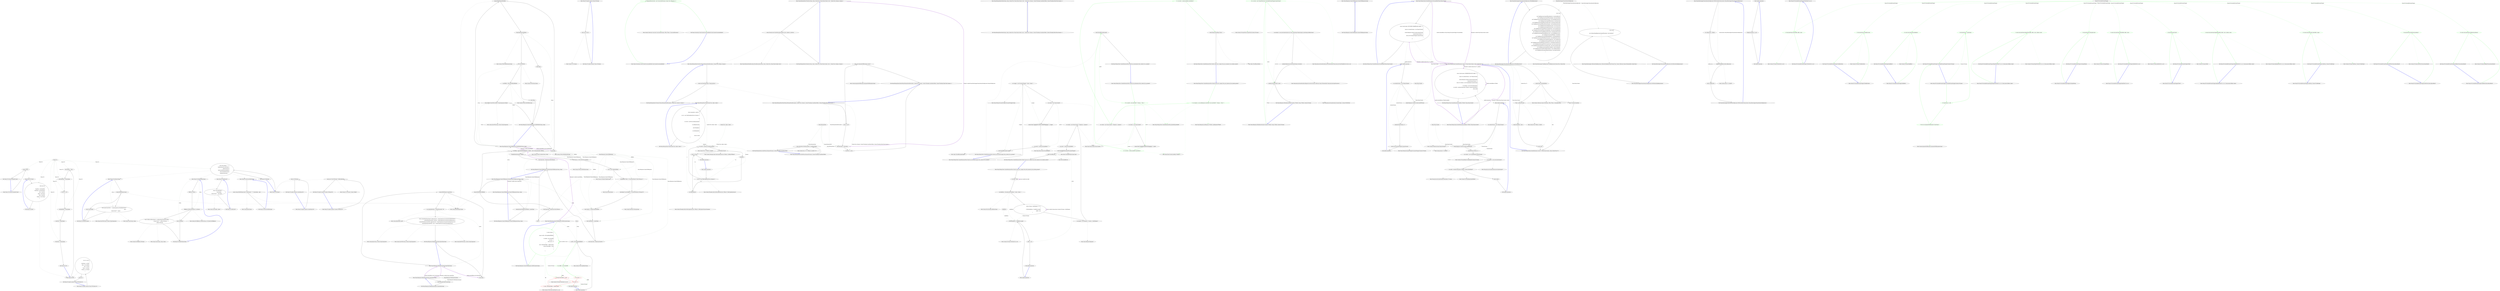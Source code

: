 digraph  {
n57 [label="Nancy.Url", span=""];
n0 [cluster="Nancy.Url.Url()", label="Entry Nancy.Url.Url()", span="17-17"];
n1 [cluster="Nancy.Url.Url()", label="this.Scheme = ''http''", span="19-19"];
n2 [cluster="Nancy.Url.Url()", label="this.HostName = String.Empty", span="20-20"];
n3 [cluster="Nancy.Url.Url()", label="this.Port = null", span="21-21"];
n4 [cluster="Nancy.Url.Url()", label="this.BasePath = String.Empty", span="22-22"];
n5 [cluster="Nancy.Url.Url()", label="this.Path = String.Empty", span="23-23"];
n6 [cluster="Nancy.Url.Url()", label="this.Query = String.Empty", span="24-24"];
n7 [cluster="Nancy.Url.Url()", label="Exit Nancy.Url.Url()", span="17-17"];
n8 [cluster="Nancy.Url.ToString()", label="Entry Nancy.Url.ToString()", span="96-96"];
n9 [cluster="Nancy.Url.ToString()", label="return this.Scheme + ''://'' + \r\n                GetHostName(this.HostName) + \r\n                GetPort(this.Port) +\r\n                GetCorrectPath(this.BasePath) +\r\n                GetCorrectPath(this.Path) +\r\n                GetQuery(this.Query);", span="98-103"];
n10 [cluster="Nancy.Url.ToString()", label="Exit Nancy.Url.ToString()", span="96-96"];
n11 [cluster="Nancy.Url.GetHostName(string)", label="Entry Nancy.Url.GetHostName(string)", span="205-205"];
n12 [cluster="Nancy.Url.GetPort(int?)", label="Entry Nancy.Url.GetPort(int?)", span="198-198"];
n13 [cluster="Nancy.Url.GetCorrectPath(string)", label="Entry Nancy.Url.GetCorrectPath(string)", span="193-193"];
n14 [cluster="Nancy.Url.GetQuery(string)", label="Entry Nancy.Url.GetQuery(string)", span="106-106"];
n15 [cluster="Nancy.Url.GetQuery(string)", label="string.IsNullOrEmpty(query)", span="108-108"];
n17 [cluster="Nancy.Url.GetQuery(string)", label="return query.StartsWith(''?'', StringComparison.OrdinalIgnoreCase) ?\r\n                query :\r\n                string.Concat(''?'', query);", span="113-115"];
n16 [cluster="Nancy.Url.GetQuery(string)", label="return string.Empty;", span="110-110"];
n19 [cluster="string.IsNullOrEmpty(string)", label="Entry string.IsNullOrEmpty(string)", span="0-0"];
n18 [cluster="Nancy.Url.GetQuery(string)", label="Exit Nancy.Url.GetQuery(string)", span="106-106"];
n20 [cluster="string.StartsWith(string, System.StringComparison)", label="Entry string.StartsWith(string, System.StringComparison)", span="0-0"];
n21 [cluster="string.Concat(string, string)", label="Entry string.Concat(string, string)", span="0-0"];
n22 [cluster="Nancy.Url.System.ICloneable.Clone()", label="Entry Nancy.Url.System.ICloneable.Clone()", span="122-122"];
n23 [cluster="Nancy.Url.System.ICloneable.Clone()", label="return Clone();", span="124-124"];
n24 [cluster="Nancy.Url.System.ICloneable.Clone()", label="Exit Nancy.Url.System.ICloneable.Clone()", span="122-122"];
n25 [cluster="Nancy.Url.Clone()", label="Entry Nancy.Url.Clone()", span="131-131"];
n26 [cluster="Nancy.Url.Clone()", label="return new Url\r\n                       {\r\n                           BasePath = this.BasePath,\r\n                           HostName = this.HostName,\r\n                           Port = this.Port,\r\n                           Query = this.Query,\r\n                           Path = this.Path,\r\n                           Scheme = this.Scheme\r\n                       };", span="133-141"];
n27 [cluster="Nancy.Url.Clone()", label="Exit Nancy.Url.Clone()", span="131-131"];
n28 [cluster="Nancy.Url.implicit operator string(Nancy.Url)", label="Entry Nancy.Url.implicit operator string(Nancy.Url)", span="149-149"];
n29 [cluster="Nancy.Url.implicit operator string(Nancy.Url)", label="return url.ToString();", span="151-151"];
n30 [cluster="Nancy.Url.implicit operator string(Nancy.Url)", label="Exit Nancy.Url.implicit operator string(Nancy.Url)", span="149-149"];
n31 [cluster="Nancy.Url.implicit operator Nancy.Url(string)", label="Entry Nancy.Url.implicit operator Nancy.Url(string)", span="159-159"];
n32 [cluster="Nancy.Url.implicit operator Nancy.Url(string)", label="return new Uri(url);", span="161-161"];
n33 [cluster="Nancy.Url.implicit operator Nancy.Url(string)", label="Exit Nancy.Url.implicit operator Nancy.Url(string)", span="159-159"];
n34 [cluster="System.Uri.Uri(string)", label="Entry System.Uri.Uri(string)", span="0-0"];
n35 [cluster="Nancy.Url.implicit operator System.Uri(Nancy.Url)", label="Entry Nancy.Url.implicit operator System.Uri(Nancy.Url)", span="169-169"];
n36 [cluster="Nancy.Url.implicit operator System.Uri(Nancy.Url)", label="return new Uri(url.ToString(), UriKind.Absolute);", span="171-171"];
n37 [cluster="Nancy.Url.implicit operator System.Uri(Nancy.Url)", label="Exit Nancy.Url.implicit operator System.Uri(Nancy.Url)", span="169-169"];
n38 [cluster="System.Uri.Uri(string, System.UriKind)", label="Entry System.Uri.Uri(string, System.UriKind)", span="0-0"];
n39 [cluster="Nancy.Url.implicit operator Nancy.Url(System.Uri)", label="Entry Nancy.Url.implicit operator Nancy.Url(System.Uri)", span="179-179"];
n40 [cluster="Nancy.Url.implicit operator Nancy.Url(System.Uri)", label="var url = new Url\r\n            {\r\n                HostName = uri.Host,\r\n                Path = uri.LocalPath,\r\n                Port = uri.Port,\r\n                Query = uri.Query,\r\n                Scheme = uri.Scheme\r\n            }", span="181-188"];
n41 [cluster="Nancy.Url.implicit operator Nancy.Url(System.Uri)", label="return url;", span="190-190"];
n42 [cluster="Nancy.Url.implicit operator Nancy.Url(System.Uri)", label="Exit Nancy.Url.implicit operator Nancy.Url(System.Uri)", span="179-179"];
n43 [cluster="Nancy.Url.GetCorrectPath(string)", label="return (string.IsNullOrEmpty(path) || path.Equals(''/'')) ? string.Empty : path;", span="195-195"];
n44 [cluster="Nancy.Url.GetCorrectPath(string)", label="Exit Nancy.Url.GetCorrectPath(string)", span="193-193"];
n45 [cluster="string.Equals(string)", label="Entry string.Equals(string)", span="0-0"];
n46 [cluster="Nancy.Url.GetPort(int?)", label="return (!port.HasValue) ?\r\n                string.Empty : \r\n                string.Concat('':'', port.Value);", span="200-202"];
n47 [cluster="Nancy.Url.GetPort(int?)", label="Exit Nancy.Url.GetPort(int?)", span="198-198"];
n48 [cluster="string.Concat(object, object)", label="Entry string.Concat(object, object)", span="0-0"];
n49 [cluster="Nancy.Url.GetHostName(string)", label="IPAddress address", span="207-207"];
n50 [cluster="Nancy.Url.GetHostName(string)", label="IPAddress.TryParse(hostName, out address)", span="209-209"];
n52 [cluster="Nancy.Url.GetHostName(string)", label="return hostName;", span="217-217"];
n51 [cluster="Nancy.Url.GetHostName(string)", label="return (address.AddressFamily == AddressFamily.InterNetworkV6)\r\n                           ? string.Concat(''['', address.ToString(), '']'')\r\n                           : address.ToString();", span="211-213"];
n54 [cluster="System.Net.IPAddress.TryParse(string, out System.Net.IPAddress)", label="Entry System.Net.IPAddress.TryParse(string, out System.Net.IPAddress)", span="0-0"];
n53 [cluster="Nancy.Url.GetHostName(string)", label="Exit Nancy.Url.GetHostName(string)", span="205-205"];
n55 [cluster="System.Net.IPAddress.ToString()", label="Entry System.Net.IPAddress.ToString()", span="0-0"];
n56 [cluster="string.Concat(string, string, string)", label="Entry string.Concat(string, string, string)", span="0-0"];
m0_3 [cluster="System.Collections.Concurrent.ConcurrentDictionary<TKey, TValue>.ConcurrentDictionary()", file="BrowserResponseExtensionsTests.cs", label="Entry System.Collections.Concurrent.ConcurrentDictionary<TKey, TValue>.ConcurrentDictionary()", span="0-0"];
m0_0 [cluster="Nancy.Conventions.StaticContentConventionBuilder.StaticContentConventionBuilder()", file="BrowserResponseExtensionsTests.cs", label="Entry Nancy.Conventions.StaticContentConventionBuilder.StaticContentConventionBuilder()", span="19-19"];
m0_1 [cluster="Nancy.Conventions.StaticContentConventionBuilder.StaticContentConventionBuilder()", color=green, community=0, file="BrowserResponseExtensionsTests.cs", label="10: ResponseFactoryCache = new ConcurrentDictionary<string, Func<Response>>()", span="21-21"];
m0_2 [cluster="Nancy.Conventions.StaticContentConventionBuilder.StaticContentConventionBuilder()", file="BrowserResponseExtensionsTests.cs", label="Exit Nancy.Conventions.StaticContentConventionBuilder.StaticContentConventionBuilder()", span="19-19"];
m1_6 [cluster="System.ArgumentNullException.ArgumentNullException(string)", file="ConfigurableBootstrapper.cs", label="Entry System.ArgumentNullException.ArgumentNullException(string)", span="0-0"];
m1_33 [cluster="System.Threading.Tasks.TaskCompletionSource<TResult>.SetResult(TResult)", file="ConfigurableBootstrapper.cs", label="Entry System.Threading.Tasks.TaskCompletionSource<TResult>.SetResult(TResult)", span="0-0"];
m1_20 [cluster="Nancy.Routing.RouteDescription.RouteDescription(string, string, System.Func<Nancy.NancyContext, bool>)", file="ConfigurableBootstrapper.cs", label="Entry Nancy.Routing.RouteDescription.RouteDescription(string, string, System.Func<Nancy.NancyContext, bool>)", span="16-16"];
m1_32 [cluster="System.Func<T, TResult>.Invoke(T)", file="ConfigurableBootstrapper.cs", label="Entry System.Func<T, TResult>.Invoke(T)", span="0-0"];
m1_31 [cluster="System.Threading.Tasks.TaskCompletionSource<TResult>.TaskCompletionSource()", file="ConfigurableBootstrapper.cs", label="Entry System.Threading.Tasks.TaskCompletionSource<TResult>.TaskCompletionSource()", span="0-0"];
m1_13 [cluster="Nancy.Routing.Route.FromSync(Nancy.Routing.RouteDescription, System.Func<dynamic, dynamic>)", file="ConfigurableBootstrapper.cs", label="Entry Nancy.Routing.Route.FromSync(Nancy.Routing.RouteDescription, System.Func<dynamic, dynamic>)", span="68-68"];
m1_14 [cluster="Nancy.Routing.Route.FromSync(Nancy.Routing.RouteDescription, System.Func<dynamic, dynamic>)", file="ConfigurableBootstrapper.cs", label="return new Route(description, Wrap(syncFunc));", span="70-70"];
m1_15 [cluster="Nancy.Routing.Route.FromSync(Nancy.Routing.RouteDescription, System.Func<dynamic, dynamic>)", file="ConfigurableBootstrapper.cs", label="Exit Nancy.Routing.Route.FromSync(Nancy.Routing.RouteDescription, System.Func<dynamic, dynamic>)", span="68-68"];
m1_17 [cluster="Nancy.Routing.Route.FromSync(string, string, System.Func<Nancy.NancyContext, bool>, System.Func<dynamic, dynamic>)", file="ConfigurableBootstrapper.cs", label="Entry Nancy.Routing.Route.FromSync(string, string, System.Func<Nancy.NancyContext, bool>, System.Func<dynamic, dynamic>)", span="81-81"];
m1_18 [cluster="Nancy.Routing.Route.FromSync(string, string, System.Func<Nancy.NancyContext, bool>, System.Func<dynamic, dynamic>)", file="ConfigurableBootstrapper.cs", label="return FromSync(new RouteDescription(method, path, condition), syncFunc);", span="83-83"];
m1_19 [cluster="Nancy.Routing.Route.FromSync(string, string, System.Func<Nancy.NancyContext, bool>, System.Func<dynamic, dynamic>)", file="ConfigurableBootstrapper.cs", label="Exit Nancy.Routing.Route.FromSync(string, string, System.Func<Nancy.NancyContext, bool>, System.Func<dynamic, dynamic>)", span="81-81"];
m1_9 [cluster="Nancy.Routing.Route.Invoke(Nancy.DynamicDictionary, System.Threading.CancellationToken)", file="ConfigurableBootstrapper.cs", label="Entry Nancy.Routing.Route.Invoke(Nancy.DynamicDictionary, System.Threading.CancellationToken)", span="57-57"];
m1_10 [cluster="Nancy.Routing.Route.Invoke(Nancy.DynamicDictionary, System.Threading.CancellationToken)", file="ConfigurableBootstrapper.cs", label="return this.Action.Invoke(parameters, cancellationToken);", span="59-59"];
m1_11 [cluster="Nancy.Routing.Route.Invoke(Nancy.DynamicDictionary, System.Threading.CancellationToken)", file="ConfigurableBootstrapper.cs", label="Exit Nancy.Routing.Route.Invoke(Nancy.DynamicDictionary, System.Threading.CancellationToken)", span="57-57"];
m1_7 [cluster="Nancy.Routing.Route.Route(string, string, System.Func<Nancy.NancyContext, bool>, System.Func<dynamic, System.Threading.CancellationToken, System.Threading.Tasks.Task<dynamic>>)", file="ConfigurableBootstrapper.cs", label="Entry Nancy.Routing.Route.Route(string, string, System.Func<Nancy.NancyContext, bool>, System.Func<dynamic, System.Threading.CancellationToken, System.Threading.Tasks.Task<dynamic>>)", span="34-34"];
m1_8 [cluster="Nancy.Routing.Route.Route(string, string, System.Func<Nancy.NancyContext, bool>, System.Func<dynamic, System.Threading.CancellationToken, System.Threading.Tasks.Task<dynamic>>)", file="ConfigurableBootstrapper.cs", label="Exit Nancy.Routing.Route.Route(string, string, System.Func<Nancy.NancyContext, bool>, System.Func<dynamic, System.Threading.CancellationToken, System.Threading.Tasks.Task<dynamic>>)", span="34-34"];
m1_12 [cluster="System.Func<T1, T2, TResult>.Invoke(T1, T2)", file="ConfigurableBootstrapper.cs", label="Entry System.Func<T1, T2, TResult>.Invoke(T1, T2)", span="0-0"];
m1_23 [cluster="lambda expression", file="ConfigurableBootstrapper.cs", label="Entry lambda expression", span="93-109"];
m1_25 [cluster="lambda expression", file="ConfigurableBootstrapper.cs", label="var result = syncFunc.Invoke(parameters)", span="99-99"];
m1_28 [cluster="lambda expression", file="ConfigurableBootstrapper.cs", label="tcs.SetException(e)", span="105-105"];
m1_24 [cluster="lambda expression", file="ConfigurableBootstrapper.cs", label="var tcs = new TaskCompletionSource<dynamic>()", span="95-95"];
m1_26 [cluster="lambda expression", file="ConfigurableBootstrapper.cs", label="tcs.SetResult(result)", span="101-101"];
m1_29 [cluster="lambda expression", file="ConfigurableBootstrapper.cs", label="return tcs.Task;", span="108-108"];
m1_27 [cluster="lambda expression", file="ConfigurableBootstrapper.cs", label=Exception, span="103-103"];
m1_30 [cluster="lambda expression", file="ConfigurableBootstrapper.cs", label="Exit lambda expression", span="93-109"];
m1_34 [cluster="System.Threading.Tasks.TaskCompletionSource<TResult>.SetException(System.Exception)", file="ConfigurableBootstrapper.cs", label="Entry System.Threading.Tasks.TaskCompletionSource<TResult>.SetException(System.Exception)", span="0-0"];
m1_16 [cluster="Nancy.Routing.Route.Wrap(System.Func<object, object>)", file="ConfigurableBootstrapper.cs", label="Entry Nancy.Routing.Route.Wrap(System.Func<object, object>)", span="91-91"];
m1_21 [cluster="Nancy.Routing.Route.Wrap(System.Func<object, object>)", file="ConfigurableBootstrapper.cs", label="return (parameters, context) =>\r\n                {\r\n                    var tcs = new TaskCompletionSource<dynamic>();\r\n\r\n                    try\r\n                    {\r\n                        var result = syncFunc.Invoke(parameters);\r\n\r\n                        tcs.SetResult(result);\r\n                    }\r\n                    catch (Exception e)\r\n                    {\r\n                        tcs.SetException(e);\r\n                    }\r\n\r\n                    return tcs.Task;\r\n                };", span="93-109"];
m1_22 [cluster="Nancy.Routing.Route.Wrap(System.Func<object, object>)", file="ConfigurableBootstrapper.cs", label="Exit Nancy.Routing.Route.Wrap(System.Func<object, object>)", span="91-91"];
m1_0 [cluster="Nancy.Routing.Route.Route(Nancy.Routing.RouteDescription, System.Func<dynamic, System.Threading.CancellationToken, System.Threading.Tasks.Task<dynamic>>)", file="ConfigurableBootstrapper.cs", label="Entry Nancy.Routing.Route.Route(Nancy.Routing.RouteDescription, System.Func<dynamic, System.Threading.CancellationToken, System.Threading.Tasks.Task<dynamic>>)", span="16-16"];
m1_1 [cluster="Nancy.Routing.Route.Route(Nancy.Routing.RouteDescription, System.Func<dynamic, System.Threading.CancellationToken, System.Threading.Tasks.Task<dynamic>>)", file="ConfigurableBootstrapper.cs", label="action == null", span="18-18"];
m1_3 [cluster="Nancy.Routing.Route.Route(Nancy.Routing.RouteDescription, System.Func<dynamic, System.Threading.CancellationToken, System.Threading.Tasks.Task<dynamic>>)", file="ConfigurableBootstrapper.cs", label="this.Description = description", span="23-23"];
m1_4 [cluster="Nancy.Routing.Route.Route(Nancy.Routing.RouteDescription, System.Func<dynamic, System.Threading.CancellationToken, System.Threading.Tasks.Task<dynamic>>)", file="ConfigurableBootstrapper.cs", label="this.Action = action", span="24-24"];
m1_2 [cluster="Nancy.Routing.Route.Route(Nancy.Routing.RouteDescription, System.Func<dynamic, System.Threading.CancellationToken, System.Threading.Tasks.Task<dynamic>>)", file="ConfigurableBootstrapper.cs", label="throw new ArgumentNullException(''action'');", span="20-20"];
m1_5 [cluster="Nancy.Routing.Route.Route(Nancy.Routing.RouteDescription, System.Func<dynamic, System.Threading.CancellationToken, System.Threading.Tasks.Task<dynamic>>)", file="ConfigurableBootstrapper.cs", label="Exit Nancy.Routing.Route.Route(Nancy.Routing.RouteDescription, System.Func<dynamic, System.Threading.CancellationToken, System.Threading.Tasks.Task<dynamic>>)", span="16-16"];
m1_35 [file="ConfigurableBootstrapper.cs", label="Nancy.Routing.Route", span=""];
m1_36 [file="ConfigurableBootstrapper.cs", label="System.Func<object, object>", span=""];
m2_7 [cluster="Nancy.Testing.DocumentWrapper.DocumentWrapper(string)", file="ContextExtensionsTests.cs", label="Entry Nancy.Testing.DocumentWrapper.DocumentWrapper(string)", span="47-47"];
m2_24 [cluster="bool.ShouldBeTrue()", file="ContextExtensionsTests.cs", label="Entry bool.ShouldBeTrue()", span="70-70"];
m2_46 [cluster="object.ShouldEqual(object)", file="ContextExtensionsTests.cs", label="Entry object.ShouldEqual(object)", span="80-80"];
m2_30 [cluster="Nancy.Testing.Tests.ContextExtensionsTests.Should_use_jsonresponse_from_context_if_it_is_present()", file="ContextExtensionsTests.cs", label="Entry Nancy.Testing.Tests.ContextExtensionsTests.Should_use_jsonresponse_from_context_if_it_is_present()", span="48-48"];
m2_31 [cluster="Nancy.Testing.Tests.ContextExtensionsTests.Should_use_jsonresponse_from_context_if_it_is_present()", color=green, community=0, file="ContextExtensionsTests.cs", label="33: var model = new JsonModel() { Dummy = ''Data'' }", span="50-50"];
m2_32 [cluster="Nancy.Testing.Tests.ContextExtensionsTests.Should_use_jsonresponse_from_context_if_it_is_present()", file="ContextExtensionsTests.cs", label="var context = new NancyContext()", span="51-51"];
m2_33 [cluster="Nancy.Testing.Tests.ContextExtensionsTests.Should_use_jsonresponse_from_context_if_it_is_present()", file="ContextExtensionsTests.cs", label="context.Items[''@@@@JSONRESPONSE@@@@''] = model", span="52-52"];
m2_35 [cluster="Nancy.Testing.Tests.ContextExtensionsTests.Should_use_jsonresponse_from_context_if_it_is_present()", file="ContextExtensionsTests.cs", label="result.ShouldBeSameAs(model)", span="56-56"];
m2_34 [cluster="Nancy.Testing.Tests.ContextExtensionsTests.Should_use_jsonresponse_from_context_if_it_is_present()", color=green, community=0, file="ContextExtensionsTests.cs", label="10: var result = context.JsonBody<JsonModel>()", span="54-54"];
m2_36 [cluster="Nancy.Testing.Tests.ContextExtensionsTests.Should_use_jsonresponse_from_context_if_it_is_present()", file="ContextExtensionsTests.cs", label="Exit Nancy.Testing.Tests.ContextExtensionsTests.Should_use_jsonresponse_from_context_if_it_is_present()", span="48-48"];
m2_21 [cluster="System.Text.Encoding.GetBytes(string)", file="ContextExtensionsTests.cs", label="Entry System.Text.Encoding.GetBytes(string)", span="0-0"];
m2_37 [cluster="Nancy.Testing.Tests.ContextExtensionsTests.JsonModel.JsonModel()", file="ContextExtensionsTests.cs", label="Entry Nancy.Testing.Tests.ContextExtensionsTests.JsonModel.JsonModel()", span="42-42"];
m2_0 [cluster="Nancy.Testing.Tests.ContextExtensionsTests.Should_use_documentwrapper_from_context_if_it_is_present()", file="ContextExtensionsTests.cs", label="Entry Nancy.Testing.Tests.ContextExtensionsTests.Should_use_documentwrapper_from_context_if_it_is_present()", span="12-12"];
m2_1 [cluster="Nancy.Testing.Tests.ContextExtensionsTests.Should_use_documentwrapper_from_context_if_it_is_present()", file="ContextExtensionsTests.cs", label="var wrapper = new DocumentWrapper(''<html></html>'')", span="14-14"];
m2_2 [cluster="Nancy.Testing.Tests.ContextExtensionsTests.Should_use_documentwrapper_from_context_if_it_is_present()", file="ContextExtensionsTests.cs", label="var context = new NancyContext()", span="15-15"];
m2_3 [cluster="Nancy.Testing.Tests.ContextExtensionsTests.Should_use_documentwrapper_from_context_if_it_is_present()", file="ContextExtensionsTests.cs", label="context.Items[''@@@@DOCUMENT_WRAPPER@@@@''] = wrapper", span="16-16"];
m2_5 [cluster="Nancy.Testing.Tests.ContextExtensionsTests.Should_use_documentwrapper_from_context_if_it_is_present()", file="ContextExtensionsTests.cs", label="result.ShouldBeSameAs(wrapper)", span="20-20"];
m2_4 [cluster="Nancy.Testing.Tests.ContextExtensionsTests.Should_use_documentwrapper_from_context_if_it_is_present()", file="ContextExtensionsTests.cs", label="var result = context.DocumentBody()", span="18-18"];
m2_6 [cluster="Nancy.Testing.Tests.ContextExtensionsTests.Should_use_documentwrapper_from_context_if_it_is_present()", file="ContextExtensionsTests.cs", label="Exit Nancy.Testing.Tests.ContextExtensionsTests.Should_use_documentwrapper_from_context_if_it_is_present()", span="12-12"];
m2_45 [cluster="Nancy.Responses.JsonResponse<TModel>.JsonResponse(TModel)", file="ContextExtensionsTests.cs", label="Entry Nancy.Responses.JsonResponse<TModel>.JsonResponse(TModel)", span="8-8"];
m2_29 [cluster="System.IO.Stream.Write(byte[], int, int)", file="ContextExtensionsTests.cs", label="Entry System.IO.Stream.Write(byte[], int, int)", span="0-0"];
m2_8 [cluster="Nancy.NancyContext.NancyContext()", file="ContextExtensionsTests.cs", label="Entry Nancy.NancyContext.NancyContext()", span="16-16"];
m2_23 [cluster="object.ShouldBeOfType(System.Type)", file="ContextExtensionsTests.cs", label="Entry object.ShouldBeOfType(System.Type)", span="140-140"];
m2_10 [cluster="object.ShouldBeSameAs(object)", file="ContextExtensionsTests.cs", label="Entry object.ShouldBeSameAs(object)", span="115-115"];
m2_22 [cluster="Nancy.Response.Response()", file="ContextExtensionsTests.cs", label="Entry Nancy.Response.Response()", span="15-15"];
m2_25 [cluster="lambda expression", file="ContextExtensionsTests.cs", label="Entry lambda expression", span="28-32"];
m2_26 [cluster="lambda expression", file="ContextExtensionsTests.cs", label="s.Write(bodyBytes, 0, bodyBytes.Length)", span="30-30"];
m2_27 [cluster="lambda expression", file="ContextExtensionsTests.cs", label="called = true", span="31-31"];
m2_28 [cluster="lambda expression", file="ContextExtensionsTests.cs", label="Exit lambda expression", span="28-32"];
m2_39 [cluster="Nancy.Testing.Tests.ContextExtensionsTests.Should_create_new_wrapper_from_json_response_if_not_already_present()", file="ContextExtensionsTests.cs", label="Entry Nancy.Testing.Tests.ContextExtensionsTests.Should_create_new_wrapper_from_json_response_if_not_already_present()", span="60-60"];
m2_40 [cluster="Nancy.Testing.Tests.ContextExtensionsTests.Should_create_new_wrapper_from_json_response_if_not_already_present()", color=green, community=0, file="ContextExtensionsTests.cs", label="0: var response = new JsonResponse<JsonModel>(new JsonModel() { Dummy = ''Data'' })", span="62-62"];
m2_41 [cluster="Nancy.Testing.Tests.ContextExtensionsTests.Should_create_new_wrapper_from_json_response_if_not_already_present()", file="ContextExtensionsTests.cs", label="var context = new NancyContext() { Response = response }", span="63-63"];
m2_42 [cluster="Nancy.Testing.Tests.ContextExtensionsTests.Should_create_new_wrapper_from_json_response_if_not_already_present()", color=green, community=0, file="ContextExtensionsTests.cs", label="21: var result = context.JsonBody<JsonModel>()", span="65-65"];
m2_43 [cluster="Nancy.Testing.Tests.ContextExtensionsTests.Should_create_new_wrapper_from_json_response_if_not_already_present()", file="ContextExtensionsTests.cs", label="result.Dummy.ShouldEqual(''Data'')", span="67-67"];
m2_44 [cluster="Nancy.Testing.Tests.ContextExtensionsTests.Should_create_new_wrapper_from_json_response_if_not_already_present()", file="ContextExtensionsTests.cs", label="Exit Nancy.Testing.Tests.ContextExtensionsTests.Should_create_new_wrapper_from_json_response_if_not_already_present()", span="60-60"];
m2_11 [cluster="Nancy.Testing.Tests.ContextExtensionsTests.Should_create_new_wrapper_from_html_response_if_not_already_present()", file="ContextExtensionsTests.cs", label="Entry Nancy.Testing.Tests.ContextExtensionsTests.Should_create_new_wrapper_from_html_response_if_not_already_present()", span="24-24"];
m2_12 [cluster="Nancy.Testing.Tests.ContextExtensionsTests.Should_create_new_wrapper_from_html_response_if_not_already_present()", file="ContextExtensionsTests.cs", label="var called = false", span="26-26"];
m2_13 [cluster="Nancy.Testing.Tests.ContextExtensionsTests.Should_create_new_wrapper_from_html_response_if_not_already_present()", file="ContextExtensionsTests.cs", label="var bodyBytes = Encoding.ASCII.GetBytes(''<html></html>'')", span="27-27"];
m2_14 [cluster="Nancy.Testing.Tests.ContextExtensionsTests.Should_create_new_wrapper_from_html_response_if_not_already_present()", file="ContextExtensionsTests.cs", label="Action<Stream> bodyDelegate = (s) =>\r\n			{\r\n				s.Write(bodyBytes, 0, bodyBytes.Length);\r\n				called = true;\r\n			}", span="28-32"];
m2_15 [cluster="Nancy.Testing.Tests.ContextExtensionsTests.Should_create_new_wrapper_from_html_response_if_not_already_present()", file="ContextExtensionsTests.cs", label="var response = new Response { Contents = bodyDelegate }", span="33-33"];
m2_16 [cluster="Nancy.Testing.Tests.ContextExtensionsTests.Should_create_new_wrapper_from_html_response_if_not_already_present()", file="ContextExtensionsTests.cs", label="var context = new NancyContext() { Response = response }", span="34-34"];
m2_17 [cluster="Nancy.Testing.Tests.ContextExtensionsTests.Should_create_new_wrapper_from_html_response_if_not_already_present()", file="ContextExtensionsTests.cs", label="var result = context.DocumentBody()", span="36-36"];
m2_18 [cluster="Nancy.Testing.Tests.ContextExtensionsTests.Should_create_new_wrapper_from_html_response_if_not_already_present()", file="ContextExtensionsTests.cs", label="result.ShouldBeOfType(typeof(DocumentWrapper))", span="38-38"];
m2_19 [cluster="Nancy.Testing.Tests.ContextExtensionsTests.Should_create_new_wrapper_from_html_response_if_not_already_present()", file="ContextExtensionsTests.cs", label="called.ShouldBeTrue()", span="39-39"];
m2_20 [cluster="Nancy.Testing.Tests.ContextExtensionsTests.Should_create_new_wrapper_from_html_response_if_not_already_present()", file="ContextExtensionsTests.cs", label="Exit Nancy.Testing.Tests.ContextExtensionsTests.Should_create_new_wrapper_from_html_response_if_not_already_present()", span="24-24"];
m2_9 [cluster="Nancy.NancyContext.DocumentBody()", file="ContextExtensionsTests.cs", label="Entry Nancy.NancyContext.DocumentBody()", span="34-34"];
m2_38 [cluster="Nancy.NancyContext.JsonBody<TModel>()", file="ContextExtensionsTests.cs", label="Entry Nancy.NancyContext.JsonBody<TModel>()", span="47-47"];
m2_47 [file="ContextExtensionsTests.cs", label=bodyBytes, span=""];
m3_10 [cluster="System.IO.StreamWriter.StreamWriter(System.IO.Stream)", file="DefaultJsonSerializer.cs", label="Entry System.IO.StreamWriter.StreamWriter(System.IO.Stream)", span="0-0"];
m3_20 [cluster="string.Split(params char[])", file="DefaultJsonSerializer.cs", label="Entry string.Split(params char[])", span="0-0"];
m3_11 [cluster="Nancy.Json.JavaScriptSerializer.JavaScriptSerializer(Nancy.Json.JavaScriptTypeResolver, bool, int, int)", file="DefaultJsonSerializer.cs", label="Entry Nancy.Json.JavaScriptSerializer.JavaScriptSerializer(Nancy.Json.JavaScriptTypeResolver, bool, int, int)", span="74-74"];
m3_3 [cluster="Nancy.Responses.DefaultJsonSerializer.IsJsonType(string)", file="DefaultJsonSerializer.cs", label="Entry Nancy.Responses.DefaultJsonSerializer.IsJsonType(string)", span="47-47"];
m3_14 [cluster="Nancy.Responses.DefaultJsonSerializer.IsJsonType(string)", file="DefaultJsonSerializer.cs", label="string.IsNullOrEmpty(contentType)", span="49-49"];
m3_16 [cluster="Nancy.Responses.DefaultJsonSerializer.IsJsonType(string)", file="DefaultJsonSerializer.cs", label="var contentMimeType = contentType.Split(';')[0]", span="54-54"];
m3_15 [cluster="Nancy.Responses.DefaultJsonSerializer.IsJsonType(string)", file="DefaultJsonSerializer.cs", label="return false;", span="51-51"];
m3_17 [cluster="Nancy.Responses.DefaultJsonSerializer.IsJsonType(string)", file="DefaultJsonSerializer.cs", label="return contentMimeType.Equals(''application/json'', StringComparison.InvariantCultureIgnoreCase) ||\r\n                   contentMimeType.Equals(''text/json'', StringComparison.InvariantCultureIgnoreCase) ||\r\n                  (contentMimeType.StartsWith(''application/vnd'', StringComparison.InvariantCultureIgnoreCase) &&\r\n                   contentMimeType.EndsWith(''+json'', StringComparison.InvariantCultureIgnoreCase));", span="56-59"];
m3_18 [cluster="Nancy.Responses.DefaultJsonSerializer.IsJsonType(string)", file="DefaultJsonSerializer.cs", label="Exit Nancy.Responses.DefaultJsonSerializer.IsJsonType(string)", span="47-47"];
m3_0 [cluster="Nancy.Responses.DefaultJsonSerializer.CanSerialize(string)", file="DefaultJsonSerializer.cs", label="Entry Nancy.Responses.DefaultJsonSerializer.CanSerialize(string)", span="13-13"];
m3_1 [cluster="Nancy.Responses.DefaultJsonSerializer.CanSerialize(string)", file="DefaultJsonSerializer.cs", label="return this.IsJsonType(contentType);", span="15-15"];
m3_2 [cluster="Nancy.Responses.DefaultJsonSerializer.CanSerialize(string)", file="DefaultJsonSerializer.cs", label="Exit Nancy.Responses.DefaultJsonSerializer.CanSerialize(string)", span="13-13"];
m3_4 [cluster="Nancy.Responses.DefaultJsonSerializer.Serialize<TModel>(string, TModel, System.IO.Stream)", file="DefaultJsonSerializer.cs", label="Entry Nancy.Responses.DefaultJsonSerializer.Serialize<TModel>(string, TModel, System.IO.Stream)", span="25-25"];
m3_5 [cluster="Nancy.Responses.DefaultJsonSerializer.Serialize<TModel>(string, TModel, System.IO.Stream)", color=green, community=0, file="DefaultJsonSerializer.cs", label="16: var writer = new StreamWriter(new UnclosableStreamWrapper(outputStream))", span="29-29"];
m3_8 [cluster="Nancy.Responses.DefaultJsonSerializer.Serialize<TModel>(string, TModel, System.IO.Stream)", file="DefaultJsonSerializer.cs", label="serializer.Serialize(model, writer)", span="33-33"];
m3_6 [cluster="Nancy.Responses.DefaultJsonSerializer.Serialize<TModel>(string, TModel, System.IO.Stream)", file="DefaultJsonSerializer.cs", label="var serializer = new JavaScriptSerializer(null, false, JsonSettings.MaxJsonLength, JsonSettings.MaxRecursions)", span="29-29"];
m3_7 [cluster="Nancy.Responses.DefaultJsonSerializer.Serialize<TModel>(string, TModel, System.IO.Stream)", file="DefaultJsonSerializer.cs", label="serializer.RegisterConverters(JsonSettings.Converters)", span="31-31"];
m3_9 [cluster="Nancy.Responses.DefaultJsonSerializer.Serialize<TModel>(string, TModel, System.IO.Stream)", file="DefaultJsonSerializer.cs", label="Exit Nancy.Responses.DefaultJsonSerializer.Serialize<TModel>(string, TModel, System.IO.Stream)", span="25-25"];
m3_12 [cluster="Nancy.Json.JavaScriptSerializer.RegisterConverters(System.Collections.Generic.IEnumerable<Nancy.Json.JavaScriptConverter>)", file="DefaultJsonSerializer.cs", label="Entry Nancy.Json.JavaScriptSerializer.RegisterConverters(System.Collections.Generic.IEnumerable<Nancy.Json.JavaScriptConverter>)", span="429-429"];
m3_23 [cluster="string.EndsWith(string, System.StringComparison)", file="DefaultJsonSerializer.cs", label="Entry string.EndsWith(string, System.StringComparison)", span="0-0"];
m3_13 [cluster="Nancy.Json.JavaScriptSerializer.Serialize(object, System.IO.TextWriter)", file="DefaultJsonSerializer.cs", label="Entry Nancy.Json.JavaScriptSerializer.Serialize(object, System.IO.TextWriter)", span="465-465"];
m3_21 [cluster="string.Equals(string, System.StringComparison)", file="DefaultJsonSerializer.cs", label="Entry string.Equals(string, System.StringComparison)", span="0-0"];
m3_22 [cluster="string.StartsWith(string, System.StringComparison)", file="DefaultJsonSerializer.cs", label="Entry string.StartsWith(string, System.StringComparison)", span="0-0"];
m3_24 [file="DefaultJsonSerializer.cs", label="Nancy.Responses.DefaultJsonSerializer", span=""];
m4_20 [cluster="Nancy.Responses.GenericFileResponse.IsSafeFilePath(string, string)", file="GenericFileResponse.cs", label="Entry Nancy.Responses.GenericFileResponse.IsSafeFilePath(string, string)", span="58-58"];
m4_21 [cluster="Nancy.Responses.GenericFileResponse.IsSafeFilePath(string, string)", file="GenericFileResponse.cs", label="string.IsNullOrEmpty(RootPath)", span="60-60"];
m4_23 [cluster="Nancy.Responses.GenericFileResponse.IsSafeFilePath(string, string)", file="GenericFileResponse.cs", label="!Path.HasExtension(filePath)", span="65-65"];
m4_25 [cluster="Nancy.Responses.GenericFileResponse.IsSafeFilePath(string, string)", file="GenericFileResponse.cs", label="!File.Exists(filePath)", span="70-70"];
m4_27 [cluster="Nancy.Responses.GenericFileResponse.IsSafeFilePath(string, string)", file="GenericFileResponse.cs", label="var fullPath = Path.GetFullPath(filePath)", span="75-75"];
m4_28 [cluster="Nancy.Responses.GenericFileResponse.IsSafeFilePath(string, string)", file="GenericFileResponse.cs", label="return fullPath.StartsWith(rootPath, StringComparison.Ordinal);", span="77-77"];
m4_22 [cluster="Nancy.Responses.GenericFileResponse.IsSafeFilePath(string, string)", file="GenericFileResponse.cs", label="return false;", span="62-62"];
m4_24 [cluster="Nancy.Responses.GenericFileResponse.IsSafeFilePath(string, string)", file="GenericFileResponse.cs", label="return false;", span="67-67"];
m4_26 [cluster="Nancy.Responses.GenericFileResponse.IsSafeFilePath(string, string)", file="GenericFileResponse.cs", label="return false;", span="72-72"];
m4_29 [cluster="Nancy.Responses.GenericFileResponse.IsSafeFilePath(string, string)", file="GenericFileResponse.cs", label="Exit Nancy.Responses.GenericFileResponse.IsSafeFilePath(string, string)", span="58-58"];
m4_18 [cluster="System.IO.FileStream.Read(byte[], int, int)", file="GenericFileResponse.cs", label="Entry System.IO.FileStream.Read(byte[], int, int)", span="0-0"];
m4_33 [cluster="System.IO.Path.GetFullPath(string)", file="GenericFileResponse.cs", label="Entry System.IO.Path.GetFullPath(string)", span="0-0"];
m4_5 [cluster="Nancy.Responses.GenericFileResponse.InitializeGenericFileResonse(string, string)", file="GenericFileResponse.cs", label="Entry Nancy.Responses.GenericFileResponse.InitializeGenericFileResonse(string, string)", span="80-80"];
m4_35 [cluster="Nancy.Responses.GenericFileResponse.InitializeGenericFileResonse(string, string)", file="GenericFileResponse.cs", label="string.IsNullOrEmpty(filePath)", span="82-82"];
m4_38 [cluster="Nancy.Responses.GenericFileResponse.InitializeGenericFileResonse(string, string)", file="GenericFileResponse.cs", label="var fullPath = Path.IsPathRooted(filePath) ? filePath : Path.Combine(RootPath, filePath)", span="88-88"];
m4_46 [cluster="Nancy.Responses.GenericFileResponse.InitializeGenericFileResonse(string, string)", file="GenericFileResponse.cs", label="this.ContentType = contentType", span="103-103"];
m4_36 [cluster="Nancy.Responses.GenericFileResponse.InitializeGenericFileResonse(string, string)", file="GenericFileResponse.cs", label="this.StatusCode = HttpStatusCode.NotFound", span="84-84"];
m4_37 [cluster="Nancy.Responses.GenericFileResponse.InitializeGenericFileResonse(string, string)", file="GenericFileResponse.cs", label="return;", span="85-85"];
m4_39 [cluster="Nancy.Responses.GenericFileResponse.InitializeGenericFileResonse(string, string)", file="GenericFileResponse.cs", label="!IsSafeFilePath(RootPath, fullPath)", span="90-90"];
m4_41 [cluster="Nancy.Responses.GenericFileResponse.InitializeGenericFileResonse(string, string)", file="GenericFileResponse.cs", label="this.Filename = Path.GetFileName(fullPath)", span="96-96"];
m4_42 [cluster="Nancy.Responses.GenericFileResponse.InitializeGenericFileResonse(string, string)", file="GenericFileResponse.cs", label="var fi = new FileInfo(fullPath)", span="98-98"];
m4_45 [cluster="Nancy.Responses.GenericFileResponse.InitializeGenericFileResonse(string, string)", file="GenericFileResponse.cs", label="this.Contents = GetFileContent(fullPath)", span="102-102"];
m4_40 [cluster="Nancy.Responses.GenericFileResponse.InitializeGenericFileResonse(string, string)", file="GenericFileResponse.cs", label="this.StatusCode = HttpStatusCode.NotFound", span="92-92"];
m4_43 [cluster="Nancy.Responses.GenericFileResponse.InitializeGenericFileResonse(string, string)", file="GenericFileResponse.cs", label="this.Headers[''ETag''] = fi.LastWriteTimeUtc.Ticks.ToString(''x'')", span="100-100"];
m4_44 [cluster="Nancy.Responses.GenericFileResponse.InitializeGenericFileResonse(string, string)", file="GenericFileResponse.cs", label="this.Headers[''Last-Modified''] = fi.LastWriteTimeUtc.ToString(''R'')", span="101-101"];
m4_47 [cluster="Nancy.Responses.GenericFileResponse.InitializeGenericFileResonse(string, string)", file="GenericFileResponse.cs", label="this.StatusCode = HttpStatusCode.OK", span="104-104"];
m4_48 [cluster="Nancy.Responses.GenericFileResponse.InitializeGenericFileResonse(string, string)", file="GenericFileResponse.cs", label="Exit Nancy.Responses.GenericFileResponse.InitializeGenericFileResonse(string, string)", span="80-80"];
m4_54 [cluster="System.DateTime.ToString(string)", file="GenericFileResponse.cs", label="Entry System.DateTime.ToString(string)", span="0-0"];
m4_50 [cluster="System.IO.Path.Combine(string, string)", file="GenericFileResponse.cs", label="Entry System.IO.Path.Combine(string, string)", span="0-0"];
m4_2 [cluster="Nancy.Responses.GenericFileResponse.GenericFileResponse(string, string)", file="GenericFileResponse.cs", label="Entry Nancy.Responses.GenericFileResponse.GenericFileResponse(string, string)", span="30-30"];
m4_3 [cluster="Nancy.Responses.GenericFileResponse.GenericFileResponse(string, string)", file="GenericFileResponse.cs", label="InitializeGenericFileResonse(filePath, contentType)", span="32-32"];
m4_4 [cluster="Nancy.Responses.GenericFileResponse.GenericFileResponse(string, string)", file="GenericFileResponse.cs", label="Exit Nancy.Responses.GenericFileResponse.GenericFileResponse(string, string)", span="30-30"];
m4_31 [cluster="System.IO.Path.HasExtension(string)", file="GenericFileResponse.cs", label="Entry System.IO.Path.HasExtension(string)", span="0-0"];
m4_17 [cluster="System.IO.File.OpenRead(string)", file="GenericFileResponse.cs", label="Entry System.IO.File.OpenRead(string)", span="0-0"];
m4_53 [cluster="long.ToString(string)", file="GenericFileResponse.cs", label="Entry long.ToString(string)", span="0-0"];
m4_19 [cluster="System.IO.Stream.Write(byte[], int, int)", file="GenericFileResponse.cs", label="Entry System.IO.Stream.Write(byte[], int, int)", span="0-0"];
m4_0 [cluster="Nancy.Responses.GenericFileResponse.GenericFileResponse(string)", file="GenericFileResponse.cs", label="Entry Nancy.Responses.GenericFileResponse.GenericFileResponse(string)", span="19-19"];
m4_1 [cluster="Nancy.Responses.GenericFileResponse.GenericFileResponse(string)", file="GenericFileResponse.cs", label="Exit Nancy.Responses.GenericFileResponse.GenericFileResponse(string)", span="19-19"];
m4_51 [cluster="System.IO.Path.GetFileName(string)", file="GenericFileResponse.cs", label="Entry System.IO.Path.GetFileName(string)", span="0-0"];
m4_52 [cluster="System.IO.FileInfo.FileInfo(string)", file="GenericFileResponse.cs", label="Entry System.IO.FileInfo.FileInfo(string)", span="0-0"];
m4_6 [cluster="Nancy.Responses.GenericFileResponse.GetFileContent(string)", file="GenericFileResponse.cs", label="Entry Nancy.Responses.GenericFileResponse.GetFileContent(string)", span="41-41"];
m4_7 [cluster="Nancy.Responses.GenericFileResponse.GetFileContent(string)", color=green, community=0, file="GenericFileResponse.cs", label="2: return stream =>\r\n            {\r\n                using (var file = File.OpenRead(filePath))\r\n                {\r\n                    var buffer = new byte[4096];\r\n                    var read = -1;\r\n                    while (read != 0)\r\n                    {                                   \r\n                        read = file.Read(buffer, 0, buffer.Length);\r\n                        stream.Write(buffer, 0, read);\r\n                    }\r\n                }\r\n            };", span="43-55"];
m4_8 [cluster="Nancy.Responses.GenericFileResponse.GetFileContent(string)", file="GenericFileResponse.cs", label="Exit Nancy.Responses.GenericFileResponse.GetFileContent(string)", span="41-41"];
m4_9 [cluster="lambda expression", file="GenericFileResponse.cs", label="Entry lambda expression", span="43-55"];
m4_10 [cluster="lambda expression", file="GenericFileResponse.cs", label="var file = File.OpenRead(filePath)", span="45-45"];
m4_15 [cluster="lambda expression", color=red, community=0, file="GenericFileResponse.cs", label="0: stream.Write(buffer, 0, read)", span="52-52"];
m4_11 [cluster="lambda expression", color=green, community=0, file="GenericFileResponse.cs", label="3: var buffer = new byte[4096]", span="47-47"];
m4_14 [cluster="lambda expression", color=red, community=0, file="GenericFileResponse.cs", label="3: read = file.Read(buffer, 0, buffer.Length)", span="51-51"];
m4_12 [cluster="lambda expression", color=red, community=0, file="GenericFileResponse.cs", label="0: var read = -1", span="48-48"];
m4_13 [cluster="lambda expression", color=red, community=0, file="GenericFileResponse.cs", label="24: read != 0", span="49-49"];
m4_16 [cluster="lambda expression", file="GenericFileResponse.cs", label="Exit lambda expression", span="43-55"];
m4_49 [cluster="System.IO.Path.IsPathRooted(string)", file="GenericFileResponse.cs", label="Entry System.IO.Path.IsPathRooted(string)", span="0-0"];
m4_32 [cluster="System.IO.File.Exists(string)", file="GenericFileResponse.cs", label="Entry System.IO.File.Exists(string)", span="0-0"];
m4_34 [cluster="string.StartsWith(string, System.StringComparison)", file="GenericFileResponse.cs", label="Entry string.StartsWith(string, System.StringComparison)", span="0-0"];
m4_55 [file="GenericFileResponse.cs", label="Nancy.Responses.GenericFileResponse", span=""];
m4_56 [file="GenericFileResponse.cs", label=string, span=""];
m5_9 [cluster="Nancy.Testing.NancyContextExtensions.DocumentBody(Nancy.NancyContext)", file="NancyContextExtensions.cs", label="Entry Nancy.Testing.NancyContextExtensions.DocumentBody(Nancy.NancyContext)", span="34-34"];
m5_10 [cluster="Nancy.Testing.NancyContextExtensions.DocumentBody(Nancy.NancyContext)", file="NancyContextExtensions.cs", label="return Cache(context, DOCUMENT_WRAPPER_KEY_NAME, () =>\r\n			{\r\n				using (var contentsStream = new MemoryStream())\r\n				{\r\n					context.Response.Contents.Invoke(contentsStream);\r\n					contentsStream.Position = 0;\r\n					return new DocumentWrapper(contentsStream);\r\n				}\r\n			});", span="36-44"];
m5_11 [cluster="Nancy.Testing.NancyContextExtensions.DocumentBody(Nancy.NancyContext)", file="NancyContextExtensions.cs", label="Exit Nancy.Testing.NancyContextExtensions.DocumentBody(Nancy.NancyContext)", span="34-34"];
m5_34 [cluster="Nancy.Json.JavaScriptSerializer.JavaScriptSerializer()", file="NancyContextExtensions.cs", label="Entry Nancy.Json.JavaScriptSerializer.JavaScriptSerializer()", span="64-64"];
m5_33 [cluster="System.IO.StreamReader.StreamReader(System.IO.Stream)", file="NancyContextExtensions.cs", label="Entry System.IO.StreamReader.StreamReader(System.IO.Stream)", span="0-0"];
m5_35 [cluster="System.IO.StreamReader.ReadToEnd()", file="NancyContextExtensions.cs", label="Entry System.IO.StreamReader.ReadToEnd()", span="0-0"];
m5_7 [cluster="System.Collections.Generic.IDictionary<TKey, TValue>.ContainsKey(TKey)", file="NancyContextExtensions.cs", label="Entry System.Collections.Generic.IDictionary<TKey, TValue>.ContainsKey(TKey)", span="0-0"];
m5_24 [cluster="lambda expression", file="NancyContextExtensions.cs", label="Entry lambda expression", span="49-62"];
m5_14 [cluster="lambda expression", file="NancyContextExtensions.cs", label="context.Response.Contents.Invoke(contentsStream)", span="40-40"];
m5_12 [cluster="lambda expression", file="NancyContextExtensions.cs", label="Entry lambda expression", span="36-44"];
m5_13 [cluster="lambda expression", file="NancyContextExtensions.cs", label="var contentsStream = new MemoryStream()", span="38-38"];
m5_15 [cluster="lambda expression", file="NancyContextExtensions.cs", label="contentsStream.Position = 0", span="41-41"];
m5_16 [cluster="lambda expression", file="NancyContextExtensions.cs", label="return new DocumentWrapper(contentsStream);", span="42-42"];
m5_17 [cluster="lambda expression", file="NancyContextExtensions.cs", label="Exit lambda expression", span="36-44"];
m5_26 [cluster="lambda expression", file="NancyContextExtensions.cs", label="context.Response.Contents.Invoke(contentsStream)", span="53-53"];
m5_25 [cluster="lambda expression", file="NancyContextExtensions.cs", label="var contentsStream = new MemoryStream()", span="51-51"];
m5_27 [cluster="lambda expression", file="NancyContextExtensions.cs", label="contentsStream.Position = 0", span="54-54"];
m5_28 [cluster="lambda expression", file="NancyContextExtensions.cs", label="var contents = new StreamReader(contentsStream)", span="55-55"];
m5_29 [cluster="lambda expression", file="NancyContextExtensions.cs", label="var serializer = new JavaScriptSerializer()", span="57-57"];
m5_30 [cluster="lambda expression", file="NancyContextExtensions.cs", label="var model = serializer.Deserialize<TModel>(contents.ReadToEnd())", span="58-58"];
m5_31 [cluster="lambda expression", file="NancyContextExtensions.cs", label="return model;", span="59-59"];
m5_32 [cluster="lambda expression", file="NancyContextExtensions.cs", label="Exit lambda expression", span="49-62"];
m5_36 [cluster="Nancy.Json.JavaScriptSerializer.Deserialize<T>(string)", file="NancyContextExtensions.cs", label="Entry Nancy.Json.JavaScriptSerializer.Deserialize<T>(string)", span="181-181"];
m5_19 [cluster="System.Action<T>.Invoke(T)", file="NancyContextExtensions.cs", label="Entry System.Action<T>.Invoke(T)", span="0-0"];
m5_0 [cluster="Nancy.Testing.NancyContextExtensions.Cache<T>(Nancy.NancyContext, string, System.Func<T>)", file="NancyContextExtensions.cs", label="Entry Nancy.Testing.NancyContextExtensions.Cache<T>(Nancy.NancyContext, string, System.Func<T>)", span="14-14"];
m5_1 [cluster="Nancy.Testing.NancyContextExtensions.Cache<T>(Nancy.NancyContext, string, System.Func<T>)", file="NancyContextExtensions.cs", label="context.Items.ContainsKey(key)", span="19-19"];
m5_2 [cluster="Nancy.Testing.NancyContextExtensions.Cache<T>(Nancy.NancyContext, string, System.Func<T>)", file="NancyContextExtensions.cs", label="return (T)context.Items[key];", span="21-21"];
m5_3 [cluster="Nancy.Testing.NancyContextExtensions.Cache<T>(Nancy.NancyContext, string, System.Func<T>)", file="NancyContextExtensions.cs", label="T data = getData.Invoke()", span="24-24"];
m5_4 [cluster="Nancy.Testing.NancyContextExtensions.Cache<T>(Nancy.NancyContext, string, System.Func<T>)", file="NancyContextExtensions.cs", label="context.Items[key] = data", span="25-25"];
m5_5 [cluster="Nancy.Testing.NancyContextExtensions.Cache<T>(Nancy.NancyContext, string, System.Func<T>)", file="NancyContextExtensions.cs", label="return data;", span="26-26"];
m5_6 [cluster="Nancy.Testing.NancyContextExtensions.Cache<T>(Nancy.NancyContext, string, System.Func<T>)", file="NancyContextExtensions.cs", label="Exit Nancy.Testing.NancyContextExtensions.Cache<T>(Nancy.NancyContext, string, System.Func<T>)", span="14-14"];
m5_21 [cluster="Nancy.Testing.NancyContextExtensions.JsonBody<TModel>(Nancy.NancyContext)", file="NancyContextExtensions.cs", label="Entry Nancy.Testing.NancyContextExtensions.JsonBody<TModel>(Nancy.NancyContext)", span="47-47"];
m5_22 [cluster="Nancy.Testing.NancyContextExtensions.JsonBody<TModel>(Nancy.NancyContext)", file="NancyContextExtensions.cs", label="return Cache(context, JSONRESPONSE_KEY_NAME, () =>\r\n			{\r\n				using (var contentsStream = new MemoryStream())\r\n				{\r\n					context.Response.Contents.Invoke(contentsStream);\r\n					contentsStream.Position = 0;\r\n					using (var contents = new StreamReader(contentsStream))\r\n					{\r\n						var serializer = new JavaScriptSerializer();\r\n						var model = serializer.Deserialize<TModel>(contents.ReadToEnd());\r\n						return model;\r\n					}\r\n				}\r\n			});", span="49-62"];
m5_23 [cluster="Nancy.Testing.NancyContextExtensions.JsonBody<TModel>(Nancy.NancyContext)", file="NancyContextExtensions.cs", label="Exit Nancy.Testing.NancyContextExtensions.JsonBody<TModel>(Nancy.NancyContext)", span="47-47"];
m5_8 [cluster="System.Func<TResult>.Invoke()", file="NancyContextExtensions.cs", label="Entry System.Func<TResult>.Invoke()", span="0-0"];
m5_20 [cluster="Nancy.Testing.DocumentWrapper.DocumentWrapper(System.IO.Stream)", file="NancyContextExtensions.cs", label="Entry Nancy.Testing.DocumentWrapper.DocumentWrapper(System.IO.Stream)", span="28-28"];
m5_18 [cluster="System.IO.MemoryStream.MemoryStream()", file="NancyContextExtensions.cs", label="Entry System.IO.MemoryStream.MemoryStream()", span="0-0"];
m5_37 [file="NancyContextExtensions.cs", label="Nancy.NancyContext", span=""];
m5_38 [file="NancyContextExtensions.cs", label="Nancy.NancyContext", span=""];
m6_9 [cluster="Nancy.Bootstrapper.NancyInternalConfiguration.GetTypeRegistations()", file="NancyInternalConfiguration.cs", label="Entry Nancy.Bootstrapper.NancyInternalConfiguration.GetTypeRegistations()", span="141-141"];
m6_10 [cluster="Nancy.Bootstrapper.NancyInternalConfiguration.GetTypeRegistations()", file="NancyInternalConfiguration.cs", label="return new[]\r\n            {\r\n                new TypeRegistration(typeof(IRouteResolver), this.RouteResolver),\r\n                new TypeRegistration(typeof(INancyEngine), this.NancyEngine),\r\n                new TypeRegistration(typeof(IModuleKeyGenerator), this.ModuleKeyGenerator),\r\n                new TypeRegistration(typeof(IRouteCache), this.RouteCache),\r\n                new TypeRegistration(typeof(IRouteCacheProvider), this.RouteCacheProvider),\r\n                new TypeRegistration(typeof(IRoutePatternMatcher), this.RoutePatternMatcher),\r\n                new TypeRegistration(typeof(IViewLocator), this.ViewLocator),\r\n                new TypeRegistration(typeof(IViewFactory), this.ViewFactory),\r\n                new TypeRegistration(typeof(INancyContextFactory), this.ContextFactory),\r\n                new TypeRegistration(typeof(INancyModuleBuilder), this.NancyModuleBuilder),\r\n                new TypeRegistration(typeof(IResponseFormatter), this.ResponseFormatter),\r\n                new TypeRegistration(typeof(IModelBinderLocator), this.ModelBinderLocator), \r\n                new TypeRegistration(typeof(IBinder), this.Binder), \r\n                new TypeRegistration(typeof(BindingDefaults), this.BindingDefaults), \r\n                new TypeRegistration(typeof(IFieldNameConverter), this.FieldNameConverter), \r\n                new TypeRegistration(typeof(IViewResolver), this.ViewResolver),\r\n                new TypeRegistration(typeof(IViewCache), this.ViewCache),\r\n                new TypeRegistration(typeof(IRenderContextFactory), this.RenderContextFactory),\r\n                new TypeRegistration(typeof(IViewLocationCache), this.ViewLocationCache),\r\n                new TypeRegistration(typeof(IViewLocationProvider), this.ViewLocationProvider),\r\n                new TypeRegistration(typeof(IErrorHandler), this.ErrorHandler), \r\n                new TypeRegistration(typeof(ICsrfTokenValidator), this.CsrfTokenValidator), \r\n                new TypeRegistration(typeof(IObjectSerializer), this.ObjectSerializer), \r\n            };", span="143-168"];
m6_11 [cluster="Nancy.Bootstrapper.NancyInternalConfiguration.GetTypeRegistations()", file="NancyInternalConfiguration.cs", label="Exit Nancy.Bootstrapper.NancyInternalConfiguration.GetTypeRegistations()", span="141-141"];
m6_12 [cluster="Nancy.Bootstrapper.TypeRegistration.TypeRegistration(System.Type, System.Type)", file="NancyInternalConfiguration.cs", label="Entry Nancy.Bootstrapper.TypeRegistration.TypeRegistration(System.Type, System.Type)", span="14-14"];
m6_3 [cluster="Nancy.Bootstrapper.NancyInternalConfiguration.WithOverrides(System.Action<Nancy.Bootstrapper.NancyInternalConfiguration>)", file="NancyInternalConfiguration.cs", label="Entry Nancy.Bootstrapper.NancyInternalConfiguration.WithOverrides(System.Action<Nancy.Bootstrapper.NancyInternalConfiguration>)", span="128-128"];
m6_4 [cluster="Nancy.Bootstrapper.NancyInternalConfiguration.WithOverrides(System.Action<Nancy.Bootstrapper.NancyInternalConfiguration>)", file="NancyInternalConfiguration.cs", label="var configuration = Default", span="130-130"];
m6_5 [cluster="Nancy.Bootstrapper.NancyInternalConfiguration.WithOverrides(System.Action<Nancy.Bootstrapper.NancyInternalConfiguration>)", file="NancyInternalConfiguration.cs", label="configurationBuilder.Invoke(configuration)", span="132-132"];
m6_6 [cluster="Nancy.Bootstrapper.NancyInternalConfiguration.WithOverrides(System.Action<Nancy.Bootstrapper.NancyInternalConfiguration>)", file="NancyInternalConfiguration.cs", label="return configuration;", span="134-134"];
m6_7 [cluster="Nancy.Bootstrapper.NancyInternalConfiguration.WithOverrides(System.Action<Nancy.Bootstrapper.NancyInternalConfiguration>)", file="NancyInternalConfiguration.cs", label="Exit Nancy.Bootstrapper.NancyInternalConfiguration.WithOverrides(System.Action<Nancy.Bootstrapper.NancyInternalConfiguration>)", span="128-128"];
m6_16 [cluster="Nancy.Bootstrapper.CollectionTypeRegistration.CollectionTypeRegistration(System.Type, System.Collections.Generic.IEnumerable<System.Type>)", file="NancyInternalConfiguration.cs", label="Entry Nancy.Bootstrapper.CollectionTypeRegistration.CollectionTypeRegistration(System.Type, System.Collections.Generic.IEnumerable<System.Type>)", span="19-19"];
m6_8 [cluster="System.Action<T>.Invoke(T)", file="NancyInternalConfiguration.cs", label="Entry System.Action<T>.Invoke(T)", span="0-0"];
m6_0 [cluster="lambda expression", file="NancyInternalConfiguration.cs", label="Entry lambda expression", span="114-114"];
m6_1 [cluster="lambda expression", file="NancyInternalConfiguration.cs", label="tr.RegistrationType == null", span="114-114"];
m6_2 [cluster="lambda expression", file="NancyInternalConfiguration.cs", label="Exit lambda expression", span="114-114"];
m6_13 [cluster="Nancy.Bootstrapper.NancyInternalConfiguration.GetCollectionTypeRegistrations()", file="NancyInternalConfiguration.cs", label="Entry Nancy.Bootstrapper.NancyInternalConfiguration.GetCollectionTypeRegistrations()", span="175-175"];
m6_14 [cluster="Nancy.Bootstrapper.NancyInternalConfiguration.GetCollectionTypeRegistrations()", file="NancyInternalConfiguration.cs", label="return new[]\r\n            {\r\n                new CollectionTypeRegistration(typeof(ISerializer), this.Serializers), \r\n            };", span="177-180"];
m6_15 [cluster="Nancy.Bootstrapper.NancyInternalConfiguration.GetCollectionTypeRegistrations()", file="NancyInternalConfiguration.cs", label="Exit Nancy.Bootstrapper.NancyInternalConfiguration.GetCollectionTypeRegistrations()", span="175-175"];
m6_17 [file="NancyInternalConfiguration.cs", label="Nancy.Bootstrapper.NancyInternalConfiguration", span=""];
m7_26 [cluster="Nancy.IO.UnclosableStreamWrapper.Write(byte[], int, int)", file="UnclosableStreamWrapper.cs", label="Entry Nancy.IO.UnclosableStreamWrapper.Write(byte[], int, int)", span="240-240"];
m7_27 [cluster="Nancy.IO.UnclosableStreamWrapper.Write(byte[], int, int)", color=green, community=0, file="UnclosableStreamWrapper.cs", label="10: this.baseStream.Write(buffer, offset, count)", span="242-242"];
m7_28 [cluster="Nancy.IO.UnclosableStreamWrapper.Write(byte[], int, int)", file="UnclosableStreamWrapper.cs", label="Exit Nancy.IO.UnclosableStreamWrapper.Write(byte[], int, int)", span="240-240"];
m7_5 [cluster="System.ArgumentNullException.ArgumentNullException(string)", file="UnclosableStreamWrapper.cs", label="Entry System.ArgumentNullException.ArgumentNullException(string)", span="0-0"];
m7_17 [cluster="System.IO.Stream.Seek(long, System.IO.SeekOrigin)", file="UnclosableStreamWrapper.cs", label="Entry System.IO.Stream.Seek(long, System.IO.SeekOrigin)", span="0-0"];
m7_14 [cluster="Nancy.IO.UnclosableStreamWrapper.Seek(long, System.IO.SeekOrigin)", file="UnclosableStreamWrapper.cs", label="Entry Nancy.IO.UnclosableStreamWrapper.Seek(long, System.IO.SeekOrigin)", span="210-210"];
m7_15 [cluster="Nancy.IO.UnclosableStreamWrapper.Seek(long, System.IO.SeekOrigin)", color=green, community=0, file="UnclosableStreamWrapper.cs", label="10: return this.baseStream.Seek(offset, origin);", span="212-212"];
m7_16 [cluster="Nancy.IO.UnclosableStreamWrapper.Seek(long, System.IO.SeekOrigin)", file="UnclosableStreamWrapper.cs", label="Exit Nancy.IO.UnclosableStreamWrapper.Seek(long, System.IO.SeekOrigin)", span="210-210"];
m7_41 [cluster="System.IO.Stream.EndRead(System.IAsyncResult)", file="UnclosableStreamWrapper.cs", label="Entry System.IO.Stream.EndRead(System.IAsyncResult)", span="0-0"];
m7_21 [cluster="System.IO.Stream.SetLength(long)", file="UnclosableStreamWrapper.cs", label="Entry System.IO.Stream.SetLength(long)", span="0-0"];
m7_29 [cluster="System.IO.Stream.Write(byte[], int, int)", file="UnclosableStreamWrapper.cs", label="Entry System.IO.Stream.Write(byte[], int, int)", span="0-0"];
m7_42 [cluster="Nancy.IO.UnclosableStreamWrapper.EndWrite(System.IAsyncResult)", file="UnclosableStreamWrapper.cs", label="Entry Nancy.IO.UnclosableStreamWrapper.EndWrite(System.IAsyncResult)", span="285-285"];
m7_43 [cluster="Nancy.IO.UnclosableStreamWrapper.EndWrite(System.IAsyncResult)", color=green, community=0, file="UnclosableStreamWrapper.cs", label="0: this.baseStream.EndWrite(asyncResult)", span="287-287"];
m7_44 [cluster="Nancy.IO.UnclosableStreamWrapper.EndWrite(System.IAsyncResult)", file="UnclosableStreamWrapper.cs", label="Exit Nancy.IO.UnclosableStreamWrapper.EndWrite(System.IAsyncResult)", span="285-285"];
m7_38 [cluster="Nancy.IO.UnclosableStreamWrapper.EndRead(System.IAsyncResult)", file="UnclosableStreamWrapper.cs", label="Entry Nancy.IO.UnclosableStreamWrapper.EndRead(System.IAsyncResult)", span="276-276"];
m7_39 [cluster="Nancy.IO.UnclosableStreamWrapper.EndRead(System.IAsyncResult)", color=green, community=0, file="UnclosableStreamWrapper.cs", label="10: return this.baseStream.EndRead(asyncResult);", span="278-278"];
m7_40 [cluster="Nancy.IO.UnclosableStreamWrapper.EndRead(System.IAsyncResult)", file="UnclosableStreamWrapper.cs", label="Exit Nancy.IO.UnclosableStreamWrapper.EndRead(System.IAsyncResult)", span="276-276"];
m7_50 [cluster="Nancy.IO.UnclosableStreamWrapper.WriteByte(byte)", file="UnclosableStreamWrapper.cs", label="Entry Nancy.IO.UnclosableStreamWrapper.WriteByte(byte)", span="306-306"];
m7_51 [cluster="Nancy.IO.UnclosableStreamWrapper.WriteByte(byte)", color=green, community=0, file="UnclosableStreamWrapper.cs", label="10: this.baseStream.WriteByte(value)", span="308-308"];
m7_52 [cluster="Nancy.IO.UnclosableStreamWrapper.WriteByte(byte)", file="UnclosableStreamWrapper.cs", label="Exit Nancy.IO.UnclosableStreamWrapper.WriteByte(byte)", span="306-306"];
m7_33 [cluster="System.IO.Stream.BeginRead(byte[], int, int, System.AsyncCallback, object)", file="UnclosableStreamWrapper.cs", label="Entry System.IO.Stream.BeginRead(byte[], int, int, System.AsyncCallback, object)", span="0-0"];
m7_37 [cluster="System.IO.Stream.BeginWrite(byte[], int, int, System.AsyncCallback, object)", file="UnclosableStreamWrapper.cs", label="Entry System.IO.Stream.BeginWrite(byte[], int, int, System.AsyncCallback, object)", span="0-0"];
m7_13 [cluster="System.IO.Stream.Flush()", file="UnclosableStreamWrapper.cs", label="Entry System.IO.Stream.Flush()", span="0-0"];
m7_25 [cluster="System.IO.Stream.Read(byte[], int, int)", file="UnclosableStreamWrapper.cs", label="Entry System.IO.Stream.Read(byte[], int, int)", span="0-0"];
m7_46 [cluster="Nancy.IO.UnclosableStreamWrapper.ReadByte()", file="UnclosableStreamWrapper.cs", label="Entry Nancy.IO.UnclosableStreamWrapper.ReadByte()", span="297-297"];
m7_47 [cluster="Nancy.IO.UnclosableStreamWrapper.ReadByte()", color=green, community=0, file="UnclosableStreamWrapper.cs", label="10: return this.baseStream.ReadByte();", span="299-299"];
m7_48 [cluster="Nancy.IO.UnclosableStreamWrapper.ReadByte()", file="UnclosableStreamWrapper.cs", label="Exit Nancy.IO.UnclosableStreamWrapper.ReadByte()", span="297-297"];
m7_53 [cluster="System.IO.Stream.WriteByte(byte)", file="UnclosableStreamWrapper.cs", label="Entry System.IO.Stream.WriteByte(byte)", span="0-0"];
m7_49 [cluster="System.IO.Stream.ReadByte()", file="UnclosableStreamWrapper.cs", label="Entry System.IO.Stream.ReadByte()", span="0-0"];
m7_0 [cluster="Nancy.IO.UnclosableStreamWrapper.UnclosableStreamWrapper(System.IO.Stream)", file="UnclosableStreamWrapper.cs", label="Entry Nancy.IO.UnclosableStreamWrapper.UnclosableStreamWrapper(System.IO.Stream)", span="22-22"];
m7_1 [cluster="Nancy.IO.UnclosableStreamWrapper.UnclosableStreamWrapper(System.IO.Stream)", color=green, community=0, file="UnclosableStreamWrapper.cs", label="23: baseStream == null", span="24-24"];
m7_2 [cluster="Nancy.IO.UnclosableStreamWrapper.UnclosableStreamWrapper(System.IO.Stream)", color=green, community=0, file="UnclosableStreamWrapper.cs", label="9: throw new ArgumentNullException(''baseStream'');", span="26-26"];
m7_3 [cluster="Nancy.IO.UnclosableStreamWrapper.UnclosableStreamWrapper(System.IO.Stream)", color=green, community=0, file="UnclosableStreamWrapper.cs", label="3: this.baseStream = baseStream", span="29-29"];
m7_4 [cluster="Nancy.IO.UnclosableStreamWrapper.UnclosableStreamWrapper(System.IO.Stream)", file="UnclosableStreamWrapper.cs", label="Exit Nancy.IO.UnclosableStreamWrapper.UnclosableStreamWrapper(System.IO.Stream)", span="22-22"];
m7_34 [cluster="Nancy.IO.UnclosableStreamWrapper.BeginWrite(byte[], int, int, System.AsyncCallback, object)", file="UnclosableStreamWrapper.cs", label="Entry Nancy.IO.UnclosableStreamWrapper.BeginWrite(byte[], int, int, System.AsyncCallback, object)", span="264-264"];
m7_35 [cluster="Nancy.IO.UnclosableStreamWrapper.BeginWrite(byte[], int, int, System.AsyncCallback, object)", color=green, community=0, file="UnclosableStreamWrapper.cs", label="0: return this.baseStream.BeginWrite(buffer, offset, count, callback, state);", span="266-266"];
m7_36 [cluster="Nancy.IO.UnclosableStreamWrapper.BeginWrite(byte[], int, int, System.AsyncCallback, object)", file="UnclosableStreamWrapper.cs", label="Exit Nancy.IO.UnclosableStreamWrapper.BeginWrite(byte[], int, int, System.AsyncCallback, object)", span="264-264"];
m7_45 [cluster="System.IO.Stream.EndWrite(System.IAsyncResult)", file="UnclosableStreamWrapper.cs", label="Entry System.IO.Stream.EndWrite(System.IAsyncResult)", span="0-0"];
m7_18 [cluster="Nancy.IO.UnclosableStreamWrapper.SetLength(long)", file="UnclosableStreamWrapper.cs", label="Entry Nancy.IO.UnclosableStreamWrapper.SetLength(long)", span="219-219"];
m7_19 [cluster="Nancy.IO.UnclosableStreamWrapper.SetLength(long)", color=green, community=0, file="UnclosableStreamWrapper.cs", label="0: this.baseStream.SetLength(value)", span="221-221"];
m7_20 [cluster="Nancy.IO.UnclosableStreamWrapper.SetLength(long)", file="UnclosableStreamWrapper.cs", label="Exit Nancy.IO.UnclosableStreamWrapper.SetLength(long)", span="219-219"];
m7_22 [cluster="Nancy.IO.UnclosableStreamWrapper.Read(byte[], int, int)", file="UnclosableStreamWrapper.cs", label="Entry Nancy.IO.UnclosableStreamWrapper.Read(byte[], int, int)", span="231-231"];
m7_23 [cluster="Nancy.IO.UnclosableStreamWrapper.Read(byte[], int, int)", color=green, community=0, file="UnclosableStreamWrapper.cs", label="0: return this.baseStream.Read(buffer, offset, count);", span="233-233"];
m7_24 [cluster="Nancy.IO.UnclosableStreamWrapper.Read(byte[], int, int)", file="UnclosableStreamWrapper.cs", label="Exit Nancy.IO.UnclosableStreamWrapper.Read(byte[], int, int)", span="231-231"];
m7_10 [cluster="Nancy.IO.UnclosableStreamWrapper.Flush()", file="UnclosableStreamWrapper.cs", label="Entry Nancy.IO.UnclosableStreamWrapper.Flush()", span="198-198"];
m7_11 [cluster="Nancy.IO.UnclosableStreamWrapper.Flush()", color=green, community=0, file="UnclosableStreamWrapper.cs", label="4: this.baseStream.Flush()", span="200-200"];
m7_12 [cluster="Nancy.IO.UnclosableStreamWrapper.Flush()", file="UnclosableStreamWrapper.cs", label="Exit Nancy.IO.UnclosableStreamWrapper.Flush()", span="198-198"];
m7_30 [cluster="Nancy.IO.UnclosableStreamWrapper.BeginRead(byte[], int, int, System.AsyncCallback, object)", file="UnclosableStreamWrapper.cs", label="Entry Nancy.IO.UnclosableStreamWrapper.BeginRead(byte[], int, int, System.AsyncCallback, object)", span="252-252"];
m7_31 [cluster="Nancy.IO.UnclosableStreamWrapper.BeginRead(byte[], int, int, System.AsyncCallback, object)", color=green, community=0, file="UnclosableStreamWrapper.cs", label="4: return this.baseStream.BeginRead(buffer, offset, count, callback, state);", span="254-254"];
m7_32 [cluster="Nancy.IO.UnclosableStreamWrapper.BeginRead(byte[], int, int, System.AsyncCallback, object)", file="UnclosableStreamWrapper.cs", label="Exit Nancy.IO.UnclosableStreamWrapper.BeginRead(byte[], int, int, System.AsyncCallback, object)", span="252-252"];
m7_56 [file="UnclosableStreamWrapper.cs", label="Nancy.IO.UnclosableStreamWrapper", span=""];
n57 -> n1  [color=darkseagreen4, key=1, label="Nancy.Url", style=dashed];
n57 -> n2  [color=darkseagreen4, key=1, label="Nancy.Url", style=dashed];
n57 -> n3  [color=darkseagreen4, key=1, label="Nancy.Url", style=dashed];
n57 -> n4  [color=darkseagreen4, key=1, label="Nancy.Url", style=dashed];
n57 -> n5  [color=darkseagreen4, key=1, label="Nancy.Url", style=dashed];
n57 -> n6  [color=darkseagreen4, key=1, label="Nancy.Url", style=dashed];
n57 -> n9  [color=darkseagreen4, key=1, label="Nancy.Url", style=dashed];
n57 -> n23  [color=darkseagreen4, key=1, label="Nancy.Url", style=dashed];
n57 -> n26  [color=darkseagreen4, key=1, label="Nancy.Url", style=dashed];
n0 -> n1  [key=0, style=solid];
n1 -> n2  [key=0, style=solid];
n2 -> n3  [key=0, style=solid];
n3 -> n4  [key=0, style=solid];
n4 -> n5  [key=0, style=solid];
n5 -> n6  [key=0, style=solid];
n6 -> n7  [key=0, style=solid];
n7 -> n0  [color=blue, key=0, style=bold];
n8 -> n9  [key=0, style=solid];
n9 -> n10  [key=0, style=solid];
n9 -> n11  [key=2, style=dotted];
n9 -> n12  [key=2, style=dotted];
n9 -> n13  [key=2, style=dotted];
n9 -> n14  [key=2, style=dotted];
n10 -> n8  [color=blue, key=0, style=bold];
n11 -> n49  [key=0, style=solid];
n11 -> n50  [color=darkseagreen4, key=1, label=string, style=dashed];
n11 -> n52  [color=darkseagreen4, key=1, label=string, style=dashed];
n12 -> n46  [key=0, style=solid];
n13 -> n43  [key=0, style=solid];
n14 -> n15  [key=0, style=solid];
n14 -> n17  [color=darkseagreen4, key=1, label=string, style=dashed];
n15 -> n16  [key=0, style=solid];
n15 -> n17  [key=0, style=solid];
n15 -> n19  [key=2, style=dotted];
n17 -> n18  [key=0, style=solid];
n17 -> n20  [key=2, style=dotted];
n17 -> n21  [key=2, style=dotted];
n16 -> n18  [key=0, style=solid];
n18 -> n14  [color=blue, key=0, style=bold];
n22 -> n23  [key=0, style=solid];
n23 -> n24  [key=0, style=solid];
n23 -> n25  [key=2, style=dotted];
n24 -> n22  [color=blue, key=0, style=bold];
n25 -> n26  [key=0, style=solid];
n26 -> n27  [key=0, style=solid];
n26 -> n0  [key=2, style=dotted];
n27 -> n25  [color=blue, key=0, style=bold];
n28 -> n29  [key=0, style=solid];
n29 -> n30  [key=0, style=solid];
n29 -> n8  [key=2, style=dotted];
n30 -> n28  [color=blue, key=0, style=bold];
n31 -> n32  [key=0, style=solid];
n32 -> n33  [key=0, style=solid];
n32 -> n34  [key=2, style=dotted];
n33 -> n31  [color=blue, key=0, style=bold];
n35 -> n36  [key=0, style=solid];
n36 -> n37  [key=0, style=solid];
n36 -> n38  [key=2, style=dotted];
n36 -> n8  [key=2, style=dotted];
n37 -> n35  [color=blue, key=0, style=bold];
n39 -> n40  [key=0, style=solid];
n40 -> n41  [key=0, style=solid];
n40 -> n0  [key=2, style=dotted];
n41 -> n42  [key=0, style=solid];
n42 -> n39  [color=blue, key=0, style=bold];
n43 -> n44  [key=0, style=solid];
n43 -> n19  [key=2, style=dotted];
n43 -> n45  [key=2, style=dotted];
n44 -> n13  [color=blue, key=0, style=bold];
n46 -> n47  [key=0, style=solid];
n46 -> n48  [key=2, style=dotted];
n47 -> n12  [color=blue, key=0, style=bold];
n49 -> n50  [key=0, style=solid];
n50 -> n51  [key=0, style=solid];
n50 -> n52  [key=0, style=solid];
n50 -> n54  [key=2, style=dotted];
n52 -> n53  [key=0, style=solid];
n51 -> n53  [key=0, style=solid];
n51 -> n55  [key=2, style=dotted];
n51 -> n56  [key=2, style=dotted];
n53 -> n11  [color=blue, key=0, style=bold];
m0_0 -> m0_1  [color=green, key=0, style=solid];
m0_1 -> m0_2  [color=green, key=0, style=solid];
m0_1 -> m0_3  [color=green, key=2, style=dotted];
m0_2 -> m0_0  [color=blue, key=0, style=bold];
m1_13 -> m1_14  [key=0, style=solid];
m1_14 -> m1_15  [key=0, style=solid];
m1_14 -> m1_0  [key=2, style=dotted];
m1_14 -> m1_16  [key=2, style=dotted];
m1_15 -> m1_13  [color=blue, key=0, style=bold];
m1_17 -> m1_18  [key=0, style=solid];
m1_17 -> m1_3  [color=darkorchid, key=3, label="Property variable Nancy.Bootstrapper.NancyInternalConfiguration InternalConfiguration", style=bold];
m1_18 -> m1_19  [key=0, style=solid];
m1_18 -> m1_20  [key=2, style=dotted];
m1_18 -> m1_13  [key=2, style=dotted];
m1_19 -> m1_17  [color=blue, key=0, style=bold];
m1_9 -> m1_10  [key=0, style=solid];
m1_10 -> m1_11  [key=0, style=solid];
m1_10 -> m1_12  [key=2, style=dotted];
m1_11 -> m1_9  [color=blue, key=0, style=bold];
m1_7 -> m1_8  [key=0, style=solid];
m1_8 -> m1_7  [color=blue, key=0, style=bold];
m1_23 -> m1_24  [key=0, style=solid];
m1_23 -> m1_25  [color=darkseagreen4, key=1, label=dynamic, style=dashed];
m1_25 -> m1_26  [key=0, style=solid];
m1_25 -> m1_32  [key=2, style=dotted];
m1_28 -> m1_29  [key=0, style=solid];
m1_28 -> m1_34  [key=2, style=dotted];
m1_24 -> m1_25  [key=0, style=solid];
m1_24 -> m1_31  [key=2, style=dotted];
m1_24 -> m1_26  [color=darkseagreen4, key=1, label=tcs, style=dashed];
m1_24 -> m1_28  [color=darkseagreen4, key=1, label=tcs, style=dashed];
m1_24 -> m1_29  [color=darkseagreen4, key=1, label=tcs, style=dashed];
m1_26 -> m1_27  [key=0, style=solid];
m1_26 -> m1_29  [key=0, style=solid];
m1_26 -> m1_33  [key=2, style=dotted];
m1_29 -> m1_30  [key=0, style=solid];
m1_27 -> m1_28  [key=0, style=solid];
m1_30 -> m1_23  [color=blue, key=0, style=bold];
m1_16 -> m1_21  [key=0, style=solid];
m1_16 -> m1_25  [color=darkseagreen4, key=1, label="System.Func<object, object>", style=dashed];
m1_21 -> m1_22  [key=0, style=solid];
m1_21 -> m1_25  [color=darkseagreen4, key=1, label=dynamic, style=dashed];
m1_21 -> m1_28  [color=darkseagreen4, key=1, label=e, style=dashed];
m1_22 -> m1_16  [color=blue, key=0, style=bold];
m1_0 -> m1_1  [key=0, style=solid];
m1_0 -> m1_3  [color=darkseagreen4, key=1, label="Nancy.Routing.RouteDescription", style=dashed];
m1_0 -> m1_4  [color=darkseagreen4, key=1, label="System.Func<dynamic, System.Threading.CancellationToken, System.Threading.Tasks.Task<dynamic>>", style=dashed];
m1_1 -> m1_2  [key=0, style=solid];
m1_1 -> m1_3  [key=0, style=solid];
m1_3 -> m1_4  [key=0, style=solid];
m1_4 -> m1_5  [key=0, style=solid];
m1_2 -> m1_5  [key=0, style=solid];
m1_2 -> m1_6  [key=2, style=dotted];
m1_5 -> m1_0  [color=blue, key=0, style=bold];
m1_35 -> m1_3  [color=darkseagreen4, key=1, label="Nancy.Routing.Route", style=dashed];
m1_35 -> m1_4  [color=darkseagreen4, key=1, label="Nancy.Routing.Route", style=dashed];
m1_35 -> m1_10  [color=darkseagreen4, key=1, label="Nancy.Routing.Route", style=dashed];
m1_36 -> m1_25  [color=darkseagreen4, key=1, label="System.Func<object, object>", style=dashed];
m2_30 -> m2_31  [color=green, key=0, style=solid];
m2_31 -> m2_32  [color=green, key=0, style=solid];
m2_31 -> m2_37  [color=green, key=2, style=dotted];
m2_31 -> m2_33  [color=green, key=1, label=model, style=dashed];
m2_31 -> m2_35  [color=green, key=1, label=model, style=dashed];
m2_32 -> m2_33  [key=0, style=solid];
m2_32 -> m2_8  [key=2, style=dotted];
m2_32 -> m2_34  [color=green, key=1, label=context, style=dashed];
m2_33 -> m2_34  [color=green, key=0, style=solid];
m2_35 -> m2_36  [key=0, style=solid];
m2_35 -> m2_10  [key=2, style=dotted];
m2_34 -> m2_35  [color=green, key=0, style=solid];
m2_34 -> m2_38  [color=green, key=2, style=dotted];
m2_36 -> m2_30  [color=blue, key=0, style=bold];
m2_0 -> m2_1  [key=0, style=solid];
m2_1 -> m2_2  [key=0, style=solid];
m2_1 -> m2_7  [key=2, style=dotted];
m2_1 -> m2_3  [color=darkseagreen4, key=1, label=wrapper, style=dashed];
m2_1 -> m2_5  [color=darkseagreen4, key=1, label=wrapper, style=dashed];
m2_2 -> m2_3  [key=0, style=solid];
m2_2 -> m2_8  [key=2, style=dotted];
m2_2 -> m2_4  [color=darkseagreen4, key=1, label=context, style=dashed];
m2_3 -> m2_4  [key=0, style=solid];
m2_5 -> m2_6  [key=0, style=solid];
m2_5 -> m2_10  [key=2, style=dotted];
m2_4 -> m2_5  [key=0, style=solid];
m2_4 -> m2_9  [key=2, style=dotted];
m2_6 -> m2_0  [color=blue, key=0, style=bold];
m2_25 -> m2_26  [key=0, style=solid];
m2_26 -> m2_27  [key=0, style=solid];
m2_26 -> m2_29  [key=2, style=dotted];
m2_27 -> m2_28  [key=0, style=solid];
m2_27 -> m2_19  [color=darkseagreen4, key=1, label=called, style=dashed];
m2_28 -> m2_25  [color=blue, key=0, style=bold];
m2_39 -> m2_40  [color=green, key=0, style=solid];
m2_40 -> m2_41  [color=green, key=0, style=solid];
m2_40 -> m2_45  [color=green, key=2, style=dotted];
m2_40 -> m2_37  [color=green, key=2, style=dotted];
m2_41 -> m2_42  [color=green, key=0, style=solid];
m2_41 -> m2_8  [key=2, style=dotted];
m2_42 -> m2_43  [color=green, key=0, style=solid];
m2_42 -> m2_38  [color=green, key=2, style=dotted];
m2_43 -> m2_44  [key=0, style=solid];
m2_43 -> m2_46  [key=2, style=dotted];
m2_44 -> m2_39  [color=blue, key=0, style=bold];
m2_11 -> m2_12  [key=0, style=solid];
m2_12 -> m2_13  [key=0, style=solid];
m2_12 -> m2_12  [color=darkorchid, key=3, label="Local variable bool called", style=bold];
m2_13 -> m2_14  [key=0, style=solid];
m2_13 -> m2_21  [key=2, style=dotted];
m2_13 -> m2_26  [color=darkseagreen4, key=1, label=bodyBytes, style=dashed];
m2_14 -> m2_15  [key=0, style=solid];
m2_14 -> m2_26  [color=darkseagreen4, key=1, label="System.IO.Stream", style=dashed];
m2_14 -> m2_14  [color=darkorchid, key=3, label="Local variable System.Action<System.IO.Stream> bodyDelegate", style=bold];
m2_15 -> m2_16  [key=0, style=solid];
m2_15 -> m2_22  [key=2, style=dotted];
m2_16 -> m2_17  [key=0, style=solid];
m2_16 -> m2_8  [key=2, style=dotted];
m2_17 -> m2_18  [key=0, style=solid];
m2_17 -> m2_9  [key=2, style=dotted];
m2_18 -> m2_19  [key=0, style=solid];
m2_18 -> m2_23  [key=2, style=dotted];
m2_19 -> m2_20  [key=0, style=solid];
m2_19 -> m2_24  [key=2, style=dotted];
m2_20 -> m2_11  [color=blue, key=0, style=bold];
m2_47 -> m2_26  [color=darkseagreen4, key=1, label=bodyBytes, style=dashed];
m3_3 -> m3_14  [key=0, style=solid];
m3_3 -> m3_16  [color=darkseagreen4, key=1, label=string, style=dashed];
m3_3 -> m3_0  [color=darkorchid, key=3, label="Parameter variable string contentType", style=bold];
m3_3 -> m3_15  [color=darkorchid, key=3, label="method methodReturn bool IsJsonType", style=bold];
m3_14 -> m3_15  [key=0, style=solid];
m3_14 -> m3_16  [key=0, style=solid];
m3_14 -> n19  [key=2, style=dotted];
m3_16 -> m3_17  [key=0, style=solid];
m3_16 -> m3_20  [key=2, style=dotted];
m3_15 -> m3_18  [key=0, style=solid];
m3_17 -> m3_18  [key=0, style=solid];
m3_17 -> m3_21  [key=2, style=dotted];
m3_17 -> m3_22  [key=2, style=dotted];
m3_17 -> m3_23  [key=2, style=dotted];
m3_18 -> m3_3  [color=blue, key=0, style=bold];
m3_0 -> m3_1  [key=0, style=solid];
m3_0 -> m3_3  [color=darkorchid, key=3, label="method methodReturn bool CanSerialize", style=bold];
m3_1 -> m3_2  [key=0, style=solid];
m3_1 -> m3_3  [key=2, style=dotted];
m3_2 -> m3_0  [color=blue, key=0, style=bold];
m3_4 -> m3_5  [color=green, key=0, style=solid];
m3_4 -> m3_8  [color=darkseagreen4, key=1, label=TModel, style=dashed];
m3_5 -> m3_6  [color=green, key=0, style=solid];
m3_5 -> m3_10  [color=green, key=2, style=dotted];
m3_5 -> m3_8  [color=green, key=1, label=writer, style=dashed];
m3_5 -> m3_11  [color=green, key=2, style=dotted];
m3_8 -> m3_9  [key=0, style=solid];
m3_8 -> m3_13  [key=2, style=dotted];
m3_6 -> m3_7  [key=0, style=solid];
m3_6 -> m3_11  [key=2, style=dotted];
m3_6 -> m3_8  [color=darkseagreen4, key=1, label=serializer, style=dashed];
m3_7 -> m3_8  [key=0, style=solid];
m3_7 -> m3_12  [key=2, style=dotted];
m3_9 -> m3_4  [color=blue, key=0, style=bold];
m3_24 -> m3_1  [color=darkseagreen4, key=1, label="Nancy.Responses.DefaultJsonSerializer", style=dashed];
m4_20 -> m4_21  [key=0, style=solid];
m4_20 -> m4_23  [color=darkseagreen4, key=1, label=string, style=dashed];
m4_20 -> m4_25  [color=darkseagreen4, key=1, label=string, style=dashed];
m4_20 -> m4_27  [color=darkseagreen4, key=1, label=string, style=dashed];
m4_20 -> m4_28  [color=darkseagreen4, key=1, label=string, style=dashed];
m4_20 -> m4_22  [color=darkorchid, key=3, label="method methodReturn bool IsSafeFilePath", style=bold];
m4_20 -> m4_38  [color=darkorchid, key=3, label="Parameter variable string filePath", style=bold];
m4_21 -> m4_22  [key=0, style=solid];
m4_21 -> m4_23  [key=0, style=solid];
m4_21 -> n19  [key=2, style=dotted];
m4_23 -> m4_24  [key=0, style=solid];
m4_23 -> m4_25  [key=0, style=solid];
m4_23 -> m4_31  [key=2, style=dotted];
m4_25 -> m4_26  [key=0, style=solid];
m4_25 -> m4_27  [key=0, style=solid];
m4_25 -> m4_32  [key=2, style=dotted];
m4_27 -> m4_28  [key=0, style=solid];
m4_27 -> m4_33  [key=2, style=dotted];
m4_28 -> m4_29  [key=0, style=solid];
m4_28 -> m4_34  [key=2, style=dotted];
m4_22 -> m4_29  [key=0, style=solid];
m4_24 -> m4_29  [key=0, style=solid];
m4_26 -> m4_29  [key=0, style=solid];
m4_29 -> m4_20  [color=blue, key=0, style=bold];
m4_5 -> m4_35  [key=0, style=solid];
m4_5 -> m4_38  [color=darkseagreen4, key=1, label=string, style=dashed];
m4_5 -> m4_46  [color=darkseagreen4, key=1, label=string, style=dashed];
m4_5 -> m4_2  [color=darkorchid, key=3, label="Parameter variable string contentType", style=bold];
m4_35 -> m4_36  [key=0, style=solid];
m4_35 -> m4_38  [key=0, style=solid];
m4_35 -> n19  [key=2, style=dotted];
m4_38 -> m4_39  [key=0, style=solid];
m4_38 -> m4_49  [key=2, style=dotted];
m4_38 -> m4_50  [key=2, style=dotted];
m4_38 -> m4_41  [color=darkseagreen4, key=1, label=fullPath, style=dashed];
m4_38 -> m4_42  [color=darkseagreen4, key=1, label=fullPath, style=dashed];
m4_38 -> m4_45  [color=darkseagreen4, key=1, label=fullPath, style=dashed];
m4_46 -> m4_47  [key=0, style=solid];
m4_36 -> m4_37  [key=0, style=solid];
m4_37 -> m4_48  [key=0, style=solid];
m4_39 -> m4_40  [key=0, style=solid];
m4_39 -> m4_41  [key=0, style=solid];
m4_39 -> m4_20  [key=2, style=dotted];
m4_41 -> m4_42  [key=0, style=solid];
m4_41 -> m4_51  [key=2, style=dotted];
m4_42 -> m4_43  [key=0, style=solid];
m4_42 -> m4_52  [key=2, style=dotted];
m4_42 -> m4_44  [color=darkseagreen4, key=1, label=fi, style=dashed];
m4_45 -> m4_46  [key=0, style=solid];
m4_45 -> m4_6  [key=2, style=dotted];
m4_40 -> m4_48  [key=0, style=solid];
m4_43 -> m4_44  [key=0, style=solid];
m4_43 -> m4_53  [key=2, style=dotted];
m4_44 -> m4_45  [key=0, style=solid];
m4_44 -> m4_54  [key=2, style=dotted];
m4_47 -> m4_48  [key=0, style=solid];
m4_48 -> m4_5  [color=blue, key=0, style=bold];
m4_2 -> m4_3  [key=0, style=solid];
m4_3 -> m4_4  [key=0, style=solid];
m4_3 -> m4_5  [key=2, style=dotted];
m4_4 -> m4_2  [color=blue, key=0, style=bold];
m4_0 -> m4_1  [key=0, style=solid];
m4_1 -> m4_0  [color=blue, key=0, style=bold];
m4_6 -> m4_7  [color=green, key=0, style=solid];
m4_6 -> m4_10  [color=darkseagreen4, key=1, label=string, style=dashed];
m4_6 -> m4_38  [color=darkorchid, key=3, label="Parameter variable string filePath", style=bold];
m4_7 -> m4_8  [color=green, key=0, style=solid];
m4_7 -> m4_15  [color=green, key=1, label="System.IO.Stream", style=dashed];
m4_7 -> m4_7  [color=green, key=3, label="Local variable int read", style=bold];
m4_8 -> m4_6  [color=blue, key=0, style=bold];
m4_9 -> m4_10  [key=0, style=solid];
m4_9 -> m4_15  [color=darkseagreen4, key=1, label="System.IO.Stream", style=dashed];
m4_10 -> m4_11  [color=green, key=0, style=solid];
m4_10 -> m4_17  [key=2, style=dotted];
m4_10 -> m4_14  [color=darkseagreen4, key=1, label=file, style=dashed];
m4_15 -> m4_13  [color=red, key=0, style=solid];
m4_15 -> m4_19  [color=red, key=2, style=dotted];
m4_11 -> m4_12  [color=green, key=0, style=solid];
m4_11 -> m4_14  [color=green, key=1, label=buffer, style=dashed];
m4_11 -> m4_15  [color=green, key=1, label=buffer, style=dashed];
m4_14 -> m4_15  [color=red, key=0, style=solid];
m4_14 -> m4_18  [color=red, key=2, style=dotted];
m4_12 -> m4_13  [color=red, key=0, style=solid];
m4_13 -> m4_14  [color=red, key=0, style=solid];
m4_13 -> m4_16  [color=red, key=0, style=solid];
m4_16 -> m4_9  [color=blue, key=0, style=bold];
m4_55 -> m4_3  [color=darkseagreen4, key=1, label="Nancy.Responses.GenericFileResponse", style=dashed];
m4_55 -> m4_36  [color=darkseagreen4, key=1, label="Nancy.Responses.GenericFileResponse", style=dashed];
m4_55 -> m4_40  [color=darkseagreen4, key=1, label="Nancy.Responses.GenericFileResponse", style=dashed];
m4_55 -> m4_41  [color=darkseagreen4, key=1, label="Nancy.Responses.GenericFileResponse", style=dashed];
m4_55 -> m4_43  [color=darkseagreen4, key=1, label="Nancy.Responses.GenericFileResponse", style=dashed];
m4_55 -> m4_44  [color=darkseagreen4, key=1, label="Nancy.Responses.GenericFileResponse", style=dashed];
m4_55 -> m4_45  [color=darkseagreen4, key=1, label="Nancy.Responses.GenericFileResponse", style=dashed];
m4_55 -> m4_46  [color=darkseagreen4, key=1, label="Nancy.Responses.GenericFileResponse", style=dashed];
m4_55 -> m4_47  [color=darkseagreen4, key=1, label="Nancy.Responses.GenericFileResponse", style=dashed];
m4_56 -> m4_10  [color=darkseagreen4, key=1, label=string, style=dashed];
m5_9 -> m5_10  [key=0, style=solid];
m5_9 -> m5_14  [color=darkseagreen4, key=1, label="Nancy.NancyContext", style=dashed];
m5_9 -> m5_0  [color=darkorchid, key=3, label="method methodReturn Nancy.Testing.DocumentWrapper DocumentBody", style=bold];
m5_10 -> m5_11  [key=0, style=solid];
m5_10 -> m5_0  [key=2, style=dotted];
m5_10 -> m5_12  [color=darkseagreen4, key=1, label="lambda expression", style=dashed];
m5_11 -> m5_9  [color=blue, key=0, style=bold];
m5_24 -> m5_25  [key=0, style=solid];
m5_14 -> m5_15  [key=0, style=solid];
m5_14 -> m5_19  [key=2, style=dotted];
m5_12 -> m5_13  [key=0, style=solid];
m5_13 -> m5_14  [key=0, style=solid];
m5_13 -> m5_18  [key=2, style=dotted];
m5_13 -> m5_15  [color=darkseagreen4, key=1, label=contentsStream, style=dashed];
m5_13 -> m5_16  [color=darkseagreen4, key=1, label=contentsStream, style=dashed];
m5_15 -> m5_16  [key=0, style=solid];
m5_16 -> m5_17  [key=0, style=solid];
m5_16 -> m5_20  [key=2, style=dotted];
m5_17 -> m5_12  [color=blue, key=0, style=bold];
m5_26 -> m5_27  [key=0, style=solid];
m5_26 -> m5_19  [key=2, style=dotted];
m5_25 -> m5_26  [key=0, style=solid];
m5_25 -> m5_18  [key=2, style=dotted];
m5_25 -> m5_27  [color=darkseagreen4, key=1, label=contentsStream, style=dashed];
m5_25 -> m5_28  [color=darkseagreen4, key=1, label=contentsStream, style=dashed];
m5_27 -> m5_28  [key=0, style=solid];
m5_28 -> m5_29  [key=0, style=solid];
m5_28 -> m5_33  [key=2, style=dotted];
m5_28 -> m5_30  [color=darkseagreen4, key=1, label=contents, style=dashed];
m5_29 -> m5_30  [key=0, style=solid];
m5_29 -> m5_34  [key=2, style=dotted];
m5_30 -> m5_31  [key=0, style=solid];
m5_30 -> m5_35  [key=2, style=dotted];
m5_30 -> m5_36  [key=2, style=dotted];
m5_31 -> m5_32  [key=0, style=solid];
m5_32 -> m5_24  [color=blue, key=0, style=bold];
m5_0 -> m5_1  [key=0, style=solid];
m5_0 -> m5_2  [color=darkseagreen4, key=1, label="Nancy.NancyContext", style=dashed];
m5_0 -> m5_3  [color=darkseagreen4, key=1, label="System.Func<T>", style=dashed];
m5_0 -> m5_4  [color=darkseagreen4, key=1, label="Nancy.NancyContext", style=dashed];
m5_0 -> m5_9  [color=darkorchid, key=3, label="Parameter variable Nancy.NancyContext context", style=bold];
m5_0 -> m5_21  [color=darkorchid, key=3, label="Parameter variable Nancy.NancyContext context", style=bold];
m5_0 -> m5_10  [color=darkorchid, key=3, label="Parameter variable System.Func<T> getData", style=bold];
m5_0 -> m5_22  [color=darkorchid, key=3, label="Parameter variable System.Func<T> getData", style=bold];
m5_1 -> m5_2  [key=0, style=solid];
m5_1 -> m5_3  [key=0, style=solid];
m5_1 -> m5_7  [key=2, style=dotted];
m5_2 -> m5_6  [key=0, style=solid];
m5_3 -> m5_4  [key=0, style=solid];
m5_3 -> m5_8  [key=2, style=dotted];
m5_3 -> m5_5  [color=darkseagreen4, key=1, label=data, style=dashed];
m5_4 -> m5_5  [key=0, style=solid];
m5_5 -> m5_6  [key=0, style=solid];
m5_6 -> m5_0  [color=blue, key=0, style=bold];
m5_21 -> m5_22  [key=0, style=solid];
m5_21 -> m5_26  [color=darkseagreen4, key=1, label="Nancy.NancyContext", style=dashed];
m5_21 -> m5_0  [color=darkorchid, key=3, label="method methodReturn TModel JsonBody", style=bold];
m5_22 -> m5_23  [key=0, style=solid];
m5_22 -> m5_0  [key=2, style=dotted];
m5_22 -> m5_24  [color=darkseagreen4, key=1, label="lambda expression", style=dashed];
m5_22 -> m5_22  [color=darkorchid, key=3, label="method methodReturn TModel ", style=bold];
m5_23 -> m5_21  [color=blue, key=0, style=bold];
m5_37 -> m5_14  [color=darkseagreen4, key=1, label="Nancy.NancyContext", style=dashed];
m5_38 -> m5_26  [color=darkseagreen4, key=1, label="Nancy.NancyContext", style=dashed];
m6_9 -> m6_10  [key=0, style=solid];
m6_10 -> m6_11  [key=0, style=solid];
m6_10 -> m6_12  [key=2, style=dotted];
m6_11 -> m6_9  [color=blue, key=0, style=bold];
m6_3 -> m6_4  [key=0, style=solid];
m6_3 -> m6_5  [color=darkseagreen4, key=1, label="System.Action<Nancy.Bootstrapper.NancyInternalConfiguration>", style=dashed];
m6_4 -> m6_5  [key=0, style=solid];
m6_4 -> m6_6  [color=darkseagreen4, key=1, label=configuration, style=dashed];
m6_5 -> m6_6  [key=0, style=solid];
m6_5 -> m6_8  [key=2, style=dotted];
m6_6 -> m6_7  [key=0, style=solid];
m6_7 -> m6_3  [color=blue, key=0, style=bold];
m6_0 -> m6_1  [key=0, style=solid];
m6_1 -> m6_2  [key=0, style=solid];
m6_2 -> m6_0  [color=blue, key=0, style=bold];
m6_13 -> m6_14  [key=0, style=solid];
m6_14 -> m6_15  [key=0, style=solid];
m6_14 -> m6_16  [key=2, style=dotted];
m6_15 -> m6_13  [color=blue, key=0, style=bold];
m6_17 -> m6_10  [color=darkseagreen4, key=1, label="Nancy.Bootstrapper.NancyInternalConfiguration", style=dashed];
m6_17 -> m6_14  [color=darkseagreen4, key=1, label="Nancy.Bootstrapper.NancyInternalConfiguration", style=dashed];
m7_26 -> m7_27  [color=green, key=0, style=solid];
m7_27 -> m7_28  [color=green, key=0, style=solid];
m7_27 -> m7_29  [color=green, key=2, style=dotted];
m7_28 -> m7_26  [color=blue, key=0, style=bold];
m7_14 -> m7_15  [color=green, key=0, style=solid];
m7_15 -> m7_16  [color=green, key=0, style=solid];
m7_15 -> m7_17  [color=green, key=2, style=dotted];
m7_16 -> m7_14  [color=blue, key=0, style=bold];
m7_42 -> m7_43  [color=green, key=0, style=solid];
m7_43 -> m7_44  [color=green, key=0, style=solid];
m7_43 -> m7_45  [color=green, key=2, style=dotted];
m7_44 -> m7_42  [color=blue, key=0, style=bold];
m7_38 -> m7_39  [color=green, key=0, style=solid];
m7_39 -> m7_40  [color=green, key=0, style=solid];
m7_39 -> m7_41  [color=green, key=2, style=dotted];
m7_40 -> m7_38  [color=blue, key=0, style=bold];
m7_50 -> m7_51  [color=green, key=0, style=solid];
m7_51 -> m7_52  [color=green, key=0, style=solid];
m7_51 -> m7_53  [color=green, key=2, style=dotted];
m7_52 -> m7_50  [color=blue, key=0, style=bold];
m7_46 -> m7_47  [color=green, key=0, style=solid];
m7_47 -> m7_48  [color=green, key=0, style=solid];
m7_47 -> m7_49  [color=green, key=2, style=dotted];
m7_48 -> m7_46  [color=blue, key=0, style=bold];
m7_0 -> m7_1  [color=green, key=0, style=solid];
m7_0 -> m7_3  [color=green, key=1, label="System.IO.Stream", style=dashed];
m7_1 -> m7_2  [color=green, key=0, style=solid];
m7_1 -> m7_3  [color=green, key=0, style=solid];
m7_2 -> m7_4  [color=green, key=0, style=solid];
m7_2 -> m7_5  [color=green, key=2, style=dotted];
m7_3 -> m7_4  [color=green, key=0, style=solid];
m7_4 -> m7_0  [color=blue, key=0, style=bold];
m7_34 -> m7_35  [color=green, key=0, style=solid];
m7_35 -> m7_36  [color=green, key=0, style=solid];
m7_35 -> m7_37  [color=green, key=2, style=dotted];
m7_36 -> m7_34  [color=blue, key=0, style=bold];
m7_18 -> m7_19  [color=green, key=0, style=solid];
m7_19 -> m7_20  [color=green, key=0, style=solid];
m7_19 -> m7_21  [color=green, key=2, style=dotted];
m7_20 -> m7_18  [color=blue, key=0, style=bold];
m7_22 -> m7_23  [color=green, key=0, style=solid];
m7_23 -> m7_24  [color=green, key=0, style=solid];
m7_23 -> m7_25  [color=green, key=2, style=dotted];
m7_24 -> m7_22  [color=blue, key=0, style=bold];
m7_10 -> m7_11  [color=green, key=0, style=solid];
m7_11 -> m7_12  [color=green, key=0, style=solid];
m7_11 -> m7_13  [color=green, key=2, style=dotted];
m7_12 -> m7_10  [color=blue, key=0, style=bold];
m7_30 -> m7_31  [color=green, key=0, style=solid];
m7_31 -> m7_32  [color=green, key=0, style=solid];
m7_31 -> m7_33  [color=green, key=2, style=dotted];
m7_32 -> m7_30  [color=blue, key=0, style=bold];
m7_56 -> m7_3  [color=green, key=1, label="Nancy.IO.UnclosableStreamWrapper", style=dashed];
m7_56 -> m7_11  [color=green, key=1, label="Nancy.IO.UnclosableStreamWrapper", style=dashed];
m7_56 -> m7_15  [color=green, key=1, label="Nancy.IO.UnclosableStreamWrapper", style=dashed];
m7_56 -> m7_19  [color=green, key=1, label="Nancy.IO.UnclosableStreamWrapper", style=dashed];
m7_56 -> m7_23  [color=green, key=1, label="Nancy.IO.UnclosableStreamWrapper", style=dashed];
m7_56 -> m7_27  [color=green, key=1, label="Nancy.IO.UnclosableStreamWrapper", style=dashed];
m7_56 -> m7_31  [color=green, key=1, label="Nancy.IO.UnclosableStreamWrapper", style=dashed];
m7_56 -> m7_35  [color=green, key=1, label="Nancy.IO.UnclosableStreamWrapper", style=dashed];
m7_56 -> m7_39  [color=green, key=1, label="Nancy.IO.UnclosableStreamWrapper", style=dashed];
m7_56 -> m7_43  [color=green, key=1, label="Nancy.IO.UnclosableStreamWrapper", style=dashed];
m7_56 -> m7_47  [color=green, key=1, label="Nancy.IO.UnclosableStreamWrapper", style=dashed];
m7_56 -> m7_51  [color=green, key=1, label="Nancy.IO.UnclosableStreamWrapper", style=dashed];
}
